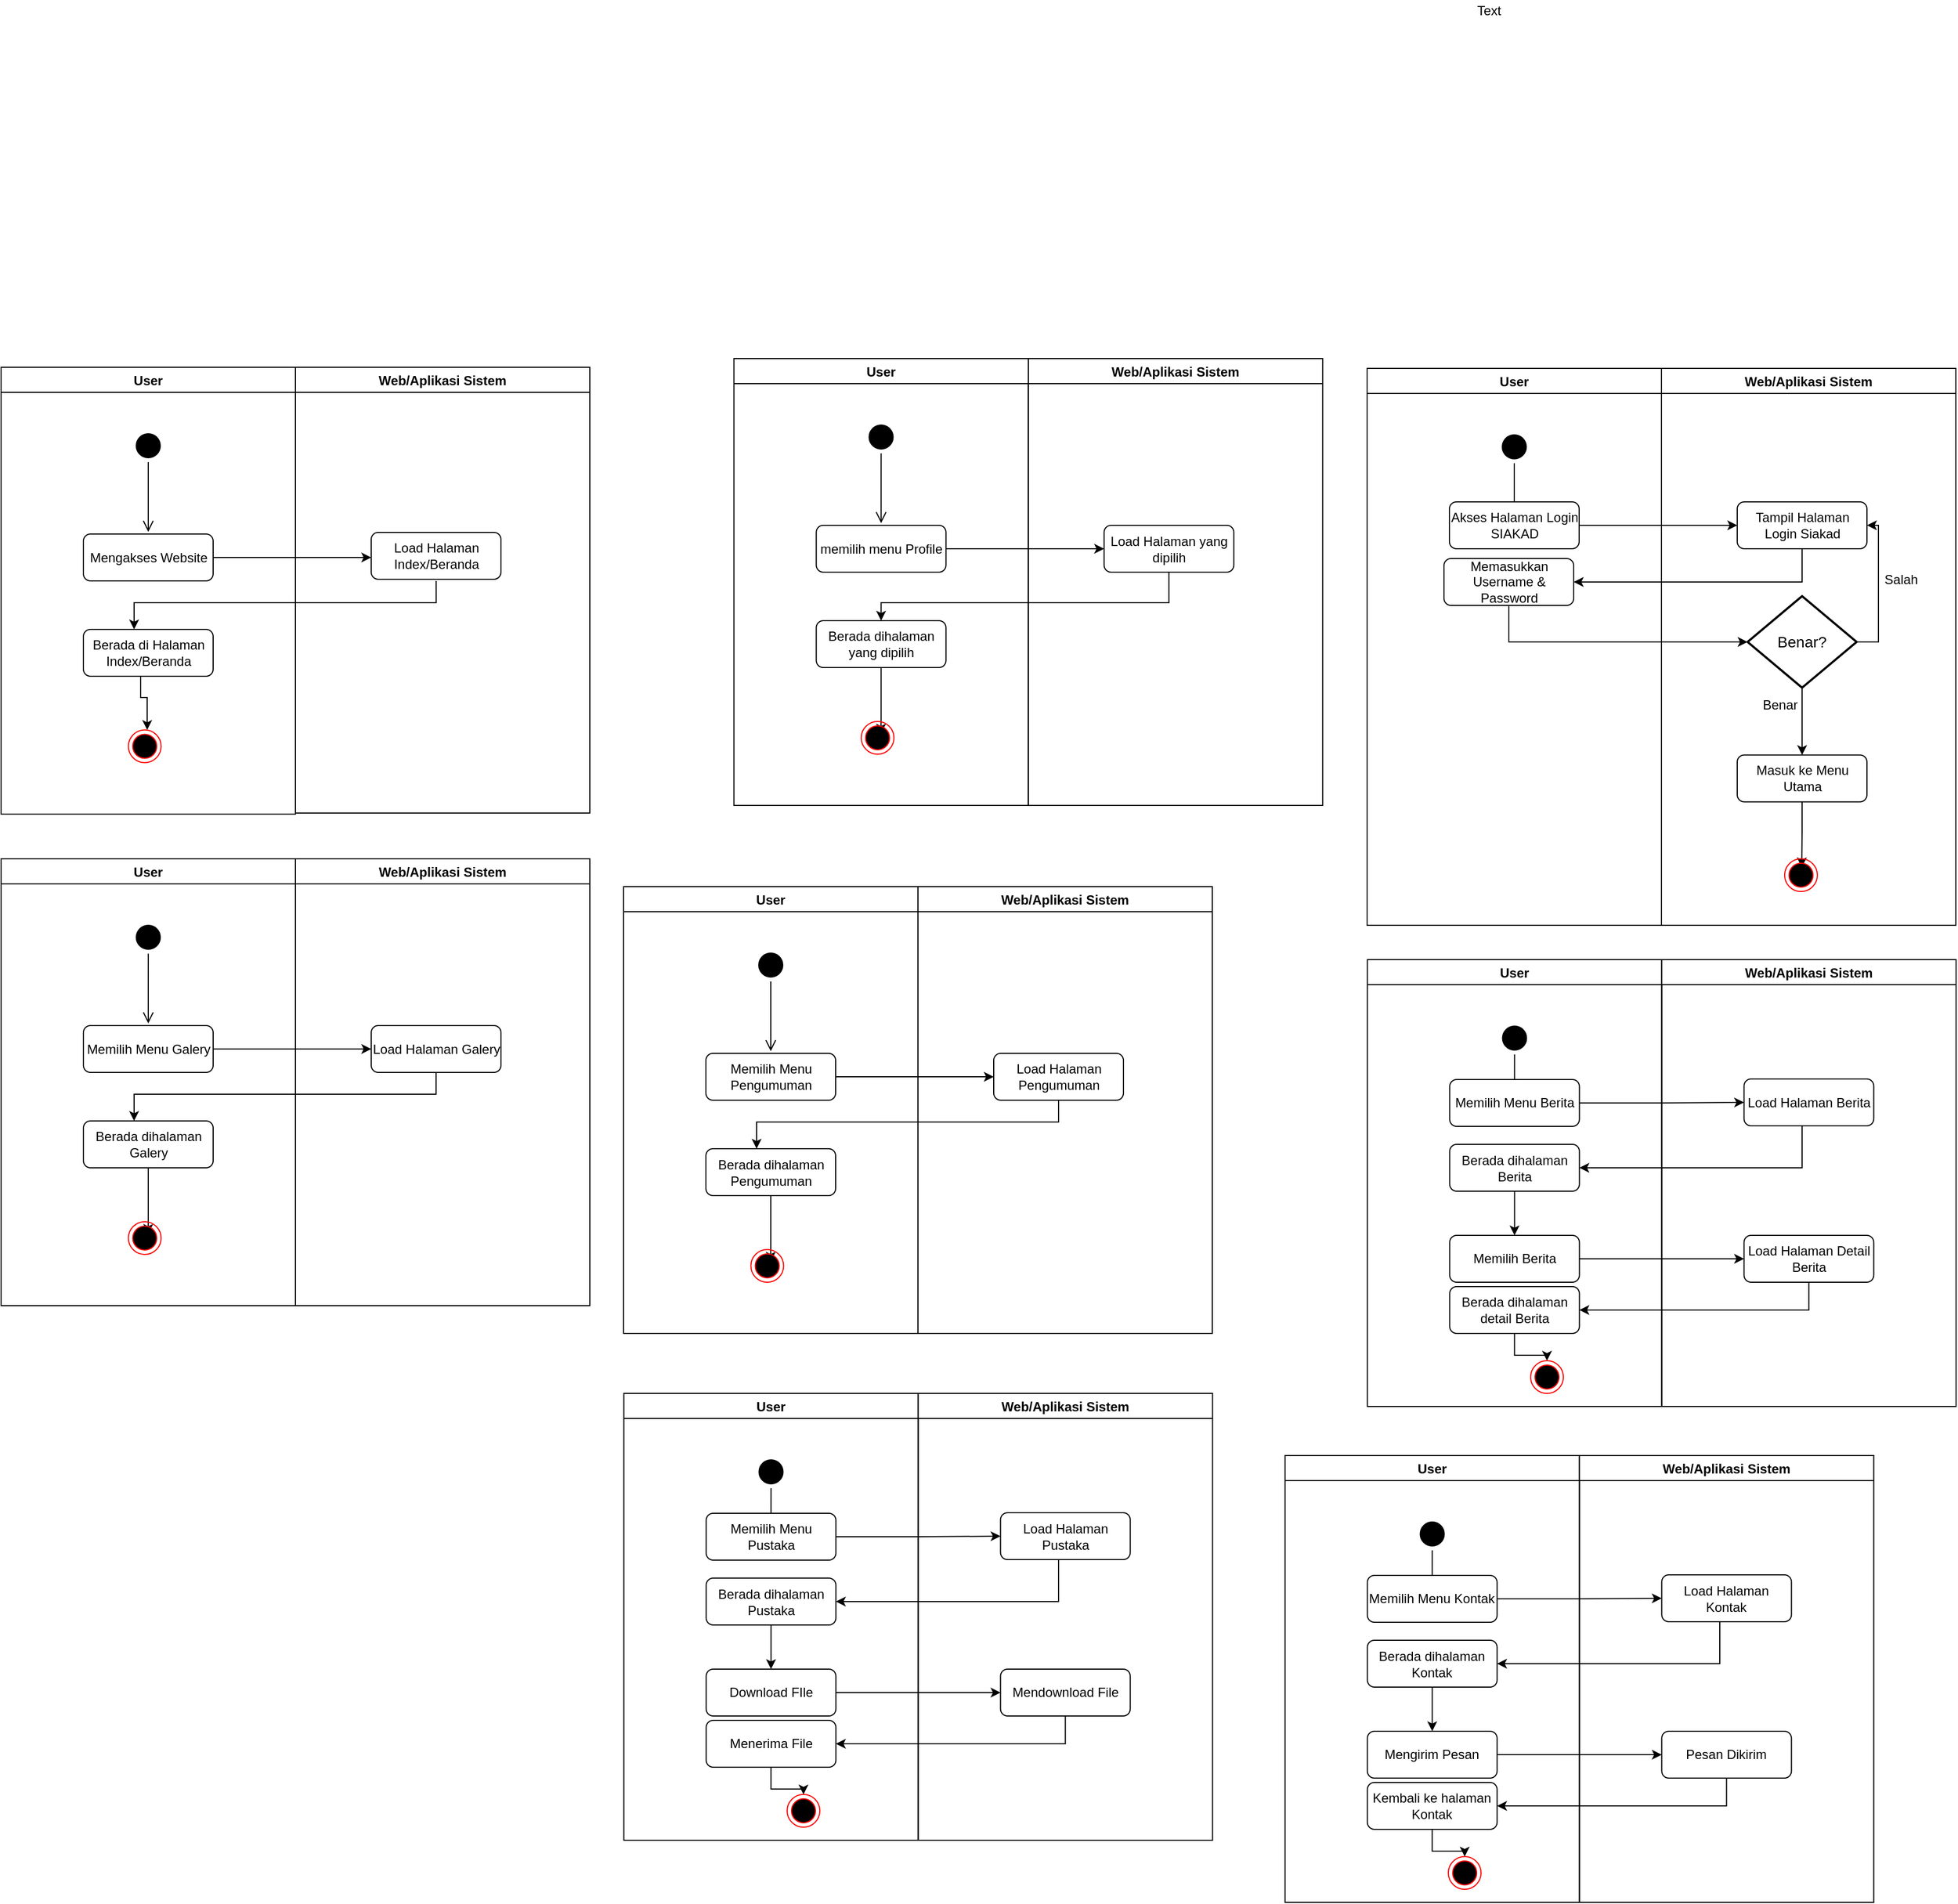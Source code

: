 <mxfile pages="3" version="11.2.1" type="github"><diagram id="Y_ZaYRKCudJ9TTpaCUvv" name="Page-1"><mxGraphModel dx="1673" dy="1736" grid="0" gridSize="10" guides="1" tooltips="1" connect="1" arrows="1" fold="1" page="0" pageScale="1" pageWidth="850" pageHeight="1100" math="0" shadow="0"><root><mxCell id="0"/><mxCell id="1" parent="0"/><mxCell id="XQGy6PKdpagmvfgXkCL8-1" value="User" style="swimlane;" parent="1" vertex="1"><mxGeometry x="100" y="-70" width="270" height="410" as="geometry"/></mxCell><mxCell id="XQGy6PKdpagmvfgXkCL8-3" value="" style="ellipse;html=1;shape=startState;fillColor=#000000;strokeColor=#000000;" parent="XQGy6PKdpagmvfgXkCL8-1" vertex="1"><mxGeometry x="120" y="57" width="30" height="30" as="geometry"/></mxCell><mxCell id="XQGy6PKdpagmvfgXkCL8-4" value="" style="edgeStyle=orthogonalEdgeStyle;html=1;verticalAlign=bottom;endArrow=open;endSize=8;strokeColor=#030000;" parent="XQGy6PKdpagmvfgXkCL8-1" source="XQGy6PKdpagmvfgXkCL8-3" edge="1"><mxGeometry relative="1" as="geometry"><mxPoint x="135" y="151" as="targetPoint"/><mxPoint x="135" y="85" as="sourcePoint"/><Array as="points"/></mxGeometry></mxCell><mxCell id="XQGy6PKdpagmvfgXkCL8-5" value="Mengakses Website" style="shape=ext;rounded=1;html=1;whiteSpace=wrap;" parent="XQGy6PKdpagmvfgXkCL8-1" vertex="1"><mxGeometry x="75.5" y="153" width="119" height="43" as="geometry"/></mxCell><mxCell id="B2xbLjmZHXWVoNI6iF1t-2" style="edgeStyle=orthogonalEdgeStyle;rounded=0;orthogonalLoop=1;jettySize=auto;html=1;entryX=0;entryY=0.5;entryDx=0;entryDy=0;strokeColor=#030000;" parent="XQGy6PKdpagmvfgXkCL8-1" edge="1"><mxGeometry relative="1" as="geometry"><mxPoint x="137.529" y="283.5" as="sourcePoint"/><mxPoint x="134" y="332.765" as="targetPoint"/><Array as="points"><mxPoint x="128" y="283"/><mxPoint x="128" y="303"/><mxPoint x="134" y="303"/></Array></mxGeometry></mxCell><mxCell id="XQGy6PKdpagmvfgXkCL8-9" value="Berada di Halaman Index/Beranda" style="shape=ext;rounded=1;html=1;whiteSpace=wrap;" parent="XQGy6PKdpagmvfgXkCL8-1" vertex="1"><mxGeometry x="75.5" y="240.5" width="119" height="43" as="geometry"/></mxCell><mxCell id="B2xbLjmZHXWVoNI6iF1t-1" value="" style="ellipse;html=1;shape=endState;fillColor=#000000;strokeColor=#ff0000;direction=south;" parent="XQGy6PKdpagmvfgXkCL8-1" vertex="1"><mxGeometry x="116.778" y="332.757" width="30" height="30" as="geometry"/></mxCell><mxCell id="XQGy6PKdpagmvfgXkCL8-6" style="edgeStyle=orthogonalEdgeStyle;rounded=0;orthogonalLoop=1;jettySize=auto;html=1;" parent="1" source="XQGy6PKdpagmvfgXkCL8-5" edge="1"><mxGeometry relative="1" as="geometry"><mxPoint x="439.5" y="104.5" as="targetPoint"/></mxGeometry></mxCell><mxCell id="XQGy6PKdpagmvfgXkCL8-8" style="edgeStyle=orthogonalEdgeStyle;rounded=0;orthogonalLoop=1;jettySize=auto;html=1;strokeColor=#030000;" parent="1" target="XQGy6PKdpagmvfgXkCL8-9" edge="1"><mxGeometry relative="1" as="geometry"><mxPoint x="222" y="187" as="targetPoint"/><mxPoint x="499.059" y="126" as="sourcePoint"/><Array as="points"><mxPoint x="499" y="146"/><mxPoint x="222" y="146"/></Array></mxGeometry></mxCell><mxCell id="XQGy6PKdpagmvfgXkCL8-15" value="Web/Aplikasi Sistem" style="swimlane;" parent="1" vertex="1"><mxGeometry x="1042.241" y="-78" width="270" height="410" as="geometry"/></mxCell><mxCell id="XQGy6PKdpagmvfgXkCL8-16" value="Load Halaman yang dipilih" style="shape=ext;rounded=1;html=1;whiteSpace=wrap;" parent="XQGy6PKdpagmvfgXkCL8-15" vertex="1"><mxGeometry x="69.5" y="153" width="119" height="43" as="geometry"/></mxCell><mxCell id="XQGy6PKdpagmvfgXkCL8-17" style="edgeStyle=orthogonalEdgeStyle;rounded=0;orthogonalLoop=1;jettySize=auto;html=1;" parent="1" source="XQGy6PKdpagmvfgXkCL8-13" target="XQGy6PKdpagmvfgXkCL8-16" edge="1"><mxGeometry relative="1" as="geometry"><mxPoint x="982.988" y="104.5" as="targetPoint"/></mxGeometry></mxCell><mxCell id="XQGy6PKdpagmvfgXkCL8-18" style="edgeStyle=orthogonalEdgeStyle;rounded=0;orthogonalLoop=1;jettySize=auto;html=1;strokeColor=#030000;" parent="1" source="XQGy6PKdpagmvfgXkCL8-16" target="XQGy6PKdpagmvfgXkCL8-14" edge="1"><mxGeometry relative="1" as="geometry"><mxPoint x="793.241" y="187" as="targetPoint"/><Array as="points"><mxPoint x="1070.241" y="146"/><mxPoint x="793.241" y="146"/></Array></mxGeometry></mxCell><mxCell id="XQGy6PKdpagmvfgXkCL8-19" value="User" style="swimlane;" parent="1" vertex="1"><mxGeometry x="1353" y="-69" width="270" height="511" as="geometry"/></mxCell><mxCell id="XQGy6PKdpagmvfgXkCL8-20" value="" style="ellipse;html=1;shape=startState;fillColor=#000000;strokeColor=#000000;" parent="XQGy6PKdpagmvfgXkCL8-19" vertex="1"><mxGeometry x="120" y="57" width="30" height="30" as="geometry"/></mxCell><mxCell id="XQGy6PKdpagmvfgXkCL8-21" value="" style="edgeStyle=orthogonalEdgeStyle;html=1;verticalAlign=bottom;endArrow=open;endSize=8;strokeColor=#030000;" parent="XQGy6PKdpagmvfgXkCL8-19" source="XQGy6PKdpagmvfgXkCL8-20" edge="1"><mxGeometry relative="1" as="geometry"><mxPoint x="135" y="151" as="targetPoint"/><mxPoint x="135" y="85" as="sourcePoint"/><Array as="points"/></mxGeometry></mxCell><mxCell id="XQGy6PKdpagmvfgXkCL8-22" value="Akses Halaman Login SIAKAD" style="shape=ext;rounded=1;html=1;whiteSpace=wrap;" parent="XQGy6PKdpagmvfgXkCL8-19" vertex="1"><mxGeometry x="75.5" y="122.5" width="119" height="43" as="geometry"/></mxCell><mxCell id="XQGy6PKdpagmvfgXkCL8-23" value="Memasukkan Username &amp;amp; Password" style="shape=ext;rounded=1;html=1;whiteSpace=wrap;" parent="XQGy6PKdpagmvfgXkCL8-19" vertex="1"><mxGeometry x="70.5" y="174.5" width="119" height="43" as="geometry"/></mxCell><mxCell id="XQGy6PKdpagmvfgXkCL8-24" value="Web/Aplikasi Sistem" style="swimlane;" parent="1" vertex="1"><mxGeometry x="1623" y="-69" width="270" height="511" as="geometry"/></mxCell><mxCell id="XQGy6PKdpagmvfgXkCL8-25" value="Tampil Halaman Login Siakad" style="shape=ext;rounded=1;html=1;whiteSpace=wrap;" parent="XQGy6PKdpagmvfgXkCL8-24" vertex="1"><mxGeometry x="69.5" y="122.5" width="119" height="43" as="geometry"/></mxCell><mxCell id="XQGy6PKdpagmvfgXkCL8-47" style="edgeStyle=orthogonalEdgeStyle;rounded=0;orthogonalLoop=1;jettySize=auto;html=1;entryX=0.522;entryY=0.261;entryDx=0;entryDy=0;entryPerimeter=0;strokeColor=#030000;" parent="XQGy6PKdpagmvfgXkCL8-24" source="XQGy6PKdpagmvfgXkCL8-39" target="XQGy6PKdpagmvfgXkCL8-46" edge="1"><mxGeometry relative="1" as="geometry"/></mxCell><mxCell id="XQGy6PKdpagmvfgXkCL8-39" value="Masuk ke Menu Utama" style="shape=ext;rounded=1;html=1;whiteSpace=wrap;" parent="XQGy6PKdpagmvfgXkCL8-24" vertex="1"><mxGeometry x="69.5" y="354.741" width="119" height="43" as="geometry"/></mxCell><mxCell id="XQGy6PKdpagmvfgXkCL8-42" style="edgeStyle=orthogonalEdgeStyle;rounded=0;orthogonalLoop=1;jettySize=auto;html=1;entryX=1;entryY=0.5;entryDx=0;entryDy=0;strokeColor=#030000;exitX=1;exitY=0.5;exitDx=0;exitDy=0;" parent="XQGy6PKdpagmvfgXkCL8-24" source="XQGy6PKdpagmvfgXkCL8-40" target="XQGy6PKdpagmvfgXkCL8-25" edge="1"><mxGeometry relative="1" as="geometry"/></mxCell><mxCell id="XQGy6PKdpagmvfgXkCL8-43" style="edgeStyle=orthogonalEdgeStyle;rounded=0;orthogonalLoop=1;jettySize=auto;html=1;entryX=0.5;entryY=0;entryDx=0;entryDy=0;strokeColor=#030000;" parent="XQGy6PKdpagmvfgXkCL8-24" source="XQGy6PKdpagmvfgXkCL8-40" target="XQGy6PKdpagmvfgXkCL8-39" edge="1"><mxGeometry relative="1" as="geometry"/></mxCell><mxCell id="XQGy6PKdpagmvfgXkCL8-40" value="Benar?" style="shape=rhombus;strokeWidth=2;fontSize=17;perimeter=rhombusPerimeter;whiteSpace=wrap;html=1;align=center;fontSize=14;" parent="XQGy6PKdpagmvfgXkCL8-24" vertex="1"><mxGeometry x="79" y="209" width="100" height="84" as="geometry"/></mxCell><mxCell id="XQGy6PKdpagmvfgXkCL8-45" value="Benar" style="text;html=1;strokeColor=none;fillColor=none;align=center;verticalAlign=middle;whiteSpace=wrap;rounded=0;direction=west;" parent="XQGy6PKdpagmvfgXkCL8-24" vertex="1"><mxGeometry x="89.056" y="298.5" width="40" height="20" as="geometry"/></mxCell><mxCell id="XQGy6PKdpagmvfgXkCL8-44" value="Salah" style="text;html=1;strokeColor=none;fillColor=none;align=center;verticalAlign=middle;whiteSpace=wrap;rounded=0;" parent="XQGy6PKdpagmvfgXkCL8-24" vertex="1"><mxGeometry x="200.296" y="183.5" width="40" height="20" as="geometry"/></mxCell><mxCell id="XQGy6PKdpagmvfgXkCL8-46" value="" style="ellipse;html=1;shape=endState;fillColor=#000000;strokeColor=#ff0000;" parent="XQGy6PKdpagmvfgXkCL8-24" vertex="1"><mxGeometry x="113" y="450" width="30" height="30" as="geometry"/></mxCell><mxCell id="XQGy6PKdpagmvfgXkCL8-26" style="edgeStyle=orthogonalEdgeStyle;rounded=0;orthogonalLoop=1;jettySize=auto;html=1;" parent="1" source="XQGy6PKdpagmvfgXkCL8-22" target="XQGy6PKdpagmvfgXkCL8-25" edge="1"><mxGeometry relative="1" as="geometry"><mxPoint x="1664.692" y="105.5" as="targetPoint"/></mxGeometry></mxCell><mxCell id="XQGy6PKdpagmvfgXkCL8-28" style="edgeStyle=orthogonalEdgeStyle;rounded=0;orthogonalLoop=1;jettySize=auto;html=1;entryX=1;entryY=0.5;entryDx=0;entryDy=0;strokeColor=#030000;" parent="1" source="XQGy6PKdpagmvfgXkCL8-25" target="XQGy6PKdpagmvfgXkCL8-23" edge="1"><mxGeometry relative="1" as="geometry"><Array as="points"><mxPoint x="1752" y="127"/></Array></mxGeometry></mxCell><mxCell id="XQGy6PKdpagmvfgXkCL8-41" style="edgeStyle=orthogonalEdgeStyle;rounded=0;orthogonalLoop=1;jettySize=auto;html=1;entryX=0;entryY=0.5;entryDx=0;entryDy=0;strokeColor=#030000;" parent="1" source="XQGy6PKdpagmvfgXkCL8-23" target="XQGy6PKdpagmvfgXkCL8-40" edge="1"><mxGeometry relative="1" as="geometry"><Array as="points"><mxPoint x="1483" y="182"/></Array></mxGeometry></mxCell><mxCell id="XQGy6PKdpagmvfgXkCL8-51" value="User" style="swimlane;" parent="1" vertex="1"><mxGeometry x="100.018" y="381" width="270" height="410" as="geometry"/></mxCell><mxCell id="XQGy6PKdpagmvfgXkCL8-52" value="" style="ellipse;html=1;shape=startState;fillColor=#000000;strokeColor=#000000;" parent="XQGy6PKdpagmvfgXkCL8-51" vertex="1"><mxGeometry x="120" y="57" width="30" height="30" as="geometry"/></mxCell><mxCell id="XQGy6PKdpagmvfgXkCL8-53" value="" style="edgeStyle=orthogonalEdgeStyle;html=1;verticalAlign=bottom;endArrow=open;endSize=8;strokeColor=#030000;" parent="XQGy6PKdpagmvfgXkCL8-51" source="XQGy6PKdpagmvfgXkCL8-52" edge="1"><mxGeometry relative="1" as="geometry"><mxPoint x="135" y="151" as="targetPoint"/><mxPoint x="135" y="85" as="sourcePoint"/><Array as="points"/></mxGeometry></mxCell><mxCell id="XQGy6PKdpagmvfgXkCL8-54" value="Memilih Menu Galery" style="shape=ext;rounded=1;html=1;whiteSpace=wrap;" parent="XQGy6PKdpagmvfgXkCL8-51" vertex="1"><mxGeometry x="75.5" y="153" width="119" height="43" as="geometry"/></mxCell><mxCell id="XQGy6PKdpagmvfgXkCL8-55" style="edgeStyle=orthogonalEdgeStyle;rounded=0;orthogonalLoop=1;jettySize=auto;html=1;entryX=0.371;entryY=0.398;entryDx=0;entryDy=0;entryPerimeter=0;strokeColor=#030000;" parent="XQGy6PKdpagmvfgXkCL8-51" target="XQGy6PKdpagmvfgXkCL8-57" edge="1"><mxGeometry relative="1" as="geometry"><mxPoint x="133.759" y="282.5" as="sourcePoint"/><mxPoint x="134.759" y="356" as="targetPoint"/><Array as="points"><mxPoint x="135" y="283"/><mxPoint x="135" y="330"/></Array></mxGeometry></mxCell><mxCell id="XQGy6PKdpagmvfgXkCL8-56" value="Berada dihalaman Galery" style="shape=ext;rounded=1;html=1;whiteSpace=wrap;" parent="XQGy6PKdpagmvfgXkCL8-51" vertex="1"><mxGeometry x="75.5" y="240.5" width="119" height="43" as="geometry"/></mxCell><mxCell id="XQGy6PKdpagmvfgXkCL8-57" value="" style="ellipse;html=1;shape=endState;fillColor=#000000;strokeColor=#ff0000;direction=south;" parent="XQGy6PKdpagmvfgXkCL8-51" vertex="1"><mxGeometry x="116.759" y="333" width="30" height="30" as="geometry"/></mxCell><mxCell id="XQGy6PKdpagmvfgXkCL8-58" value="Web/Aplikasi Sistem" style="swimlane;" parent="1" vertex="1"><mxGeometry x="370.018" y="381" width="270" height="410" as="geometry"/></mxCell><mxCell id="XQGy6PKdpagmvfgXkCL8-59" value="Load Halaman Galery" style="shape=ext;rounded=1;html=1;whiteSpace=wrap;" parent="XQGy6PKdpagmvfgXkCL8-58" vertex="1"><mxGeometry x="69.5" y="153" width="119" height="43" as="geometry"/></mxCell><mxCell id="XQGy6PKdpagmvfgXkCL8-60" style="edgeStyle=orthogonalEdgeStyle;rounded=0;orthogonalLoop=1;jettySize=auto;html=1;" parent="1" source="XQGy6PKdpagmvfgXkCL8-54" target="XQGy6PKdpagmvfgXkCL8-59" edge="1"><mxGeometry relative="1" as="geometry"><mxPoint x="411.766" y="555.5" as="targetPoint"/></mxGeometry></mxCell><mxCell id="XQGy6PKdpagmvfgXkCL8-61" style="edgeStyle=orthogonalEdgeStyle;rounded=0;orthogonalLoop=1;jettySize=auto;html=1;strokeColor=#030000;" parent="1" source="XQGy6PKdpagmvfgXkCL8-59" target="XQGy6PKdpagmvfgXkCL8-56" edge="1"><mxGeometry relative="1" as="geometry"><mxPoint x="222.018" y="638" as="targetPoint"/><Array as="points"><mxPoint x="499.018" y="597"/><mxPoint x="222.018" y="597"/></Array></mxGeometry></mxCell><mxCell id="XQGy6PKdpagmvfgXkCL8-62" value="User" style="swimlane;" parent="1" vertex="1"><mxGeometry x="671.0" y="406.5" width="270" height="410" as="geometry"/></mxCell><mxCell id="XQGy6PKdpagmvfgXkCL8-63" value="" style="ellipse;html=1;shape=startState;fillColor=#000000;strokeColor=#000000;" parent="XQGy6PKdpagmvfgXkCL8-62" vertex="1"><mxGeometry x="120" y="57" width="30" height="30" as="geometry"/></mxCell><mxCell id="XQGy6PKdpagmvfgXkCL8-64" value="" style="edgeStyle=orthogonalEdgeStyle;html=1;verticalAlign=bottom;endArrow=open;endSize=8;strokeColor=#030000;" parent="XQGy6PKdpagmvfgXkCL8-62" source="XQGy6PKdpagmvfgXkCL8-63" edge="1"><mxGeometry relative="1" as="geometry"><mxPoint x="135" y="151" as="targetPoint"/><mxPoint x="135" y="85" as="sourcePoint"/><Array as="points"/></mxGeometry></mxCell><mxCell id="XQGy6PKdpagmvfgXkCL8-65" value="Memilih Menu Pengumuman" style="shape=ext;rounded=1;html=1;whiteSpace=wrap;" parent="XQGy6PKdpagmvfgXkCL8-62" vertex="1"><mxGeometry x="75.5" y="153" width="119" height="43" as="geometry"/></mxCell><mxCell id="XQGy6PKdpagmvfgXkCL8-66" style="edgeStyle=orthogonalEdgeStyle;rounded=0;orthogonalLoop=1;jettySize=auto;html=1;entryX=0.371;entryY=0.398;entryDx=0;entryDy=0;entryPerimeter=0;strokeColor=#030000;" parent="XQGy6PKdpagmvfgXkCL8-62" target="XQGy6PKdpagmvfgXkCL8-68" edge="1"><mxGeometry relative="1" as="geometry"><mxPoint x="133.759" y="282.5" as="sourcePoint"/><mxPoint x="134.759" y="356" as="targetPoint"/><Array as="points"><mxPoint x="135" y="283"/><mxPoint x="135" y="330"/></Array></mxGeometry></mxCell><mxCell id="XQGy6PKdpagmvfgXkCL8-67" value="Berada dihalaman Pengumuman" style="shape=ext;rounded=1;html=1;whiteSpace=wrap;" parent="XQGy6PKdpagmvfgXkCL8-62" vertex="1"><mxGeometry x="75.5" y="240.5" width="119" height="43" as="geometry"/></mxCell><mxCell id="XQGy6PKdpagmvfgXkCL8-68" value="" style="ellipse;html=1;shape=endState;fillColor=#000000;strokeColor=#ff0000;direction=south;" parent="XQGy6PKdpagmvfgXkCL8-62" vertex="1"><mxGeometry x="116.759" y="333" width="30" height="30" as="geometry"/></mxCell><mxCell id="XQGy6PKdpagmvfgXkCL8-69" value="Web/Aplikasi Sistem" style="swimlane;" parent="1" vertex="1"><mxGeometry x="941.0" y="406.5" width="270" height="410" as="geometry"/></mxCell><mxCell id="XQGy6PKdpagmvfgXkCL8-70" value="Load Halaman Pengumuman" style="shape=ext;rounded=1;html=1;whiteSpace=wrap;" parent="XQGy6PKdpagmvfgXkCL8-69" vertex="1"><mxGeometry x="69.5" y="153" width="119" height="43" as="geometry"/></mxCell><mxCell id="XQGy6PKdpagmvfgXkCL8-71" style="edgeStyle=orthogonalEdgeStyle;rounded=0;orthogonalLoop=1;jettySize=auto;html=1;" parent="1" source="XQGy6PKdpagmvfgXkCL8-65" target="XQGy6PKdpagmvfgXkCL8-70" edge="1"><mxGeometry relative="1" as="geometry"><mxPoint x="982.748" y="581" as="targetPoint"/></mxGeometry></mxCell><mxCell id="XQGy6PKdpagmvfgXkCL8-72" style="edgeStyle=orthogonalEdgeStyle;rounded=0;orthogonalLoop=1;jettySize=auto;html=1;strokeColor=#030000;" parent="1" source="XQGy6PKdpagmvfgXkCL8-70" target="XQGy6PKdpagmvfgXkCL8-67" edge="1"><mxGeometry relative="1" as="geometry"><mxPoint x="793.0" y="663.5" as="targetPoint"/><Array as="points"><mxPoint x="1070.0" y="622.5"/><mxPoint x="793.0" y="622.5"/></Array></mxGeometry></mxCell><mxCell id="XQGy6PKdpagmvfgXkCL8-73" value="User" style="swimlane;" parent="1" vertex="1"><mxGeometry x="1353.241" y="473.5" width="270" height="410" as="geometry"/></mxCell><mxCell id="XQGy6PKdpagmvfgXkCL8-74" value="" style="ellipse;html=1;shape=startState;fillColor=#000000;strokeColor=#000000;" parent="XQGy6PKdpagmvfgXkCL8-73" vertex="1"><mxGeometry x="120" y="57" width="30" height="30" as="geometry"/></mxCell><mxCell id="XQGy6PKdpagmvfgXkCL8-75" value="" style="edgeStyle=orthogonalEdgeStyle;html=1;verticalAlign=bottom;endArrow=open;endSize=8;strokeColor=#030000;" parent="XQGy6PKdpagmvfgXkCL8-73" source="XQGy6PKdpagmvfgXkCL8-74" edge="1"><mxGeometry relative="1" as="geometry"><mxPoint x="135" y="151" as="targetPoint"/><mxPoint x="135" y="85" as="sourcePoint"/><Array as="points"/></mxGeometry></mxCell><mxCell id="XQGy6PKdpagmvfgXkCL8-76" value="Memilih Menu Berita" style="shape=ext;rounded=1;html=1;whiteSpace=wrap;" parent="XQGy6PKdpagmvfgXkCL8-73" vertex="1"><mxGeometry x="75.5" y="110" width="119" height="43" as="geometry"/></mxCell><mxCell id="XQGy6PKdpagmvfgXkCL8-78" value="Berada dihalaman Berita" style="shape=ext;rounded=1;html=1;whiteSpace=wrap;" parent="XQGy6PKdpagmvfgXkCL8-73" vertex="1"><mxGeometry x="75.5" y="169.5" width="119" height="43" as="geometry"/></mxCell><mxCell id="XQGy6PKdpagmvfgXkCL8-85" value="Memilih Berita" style="shape=ext;rounded=1;html=1;whiteSpace=wrap;" parent="XQGy6PKdpagmvfgXkCL8-73" vertex="1"><mxGeometry x="75.5" y="253" width="119" height="43" as="geometry"/></mxCell><mxCell id="XQGy6PKdpagmvfgXkCL8-84" style="edgeStyle=orthogonalEdgeStyle;rounded=0;orthogonalLoop=1;jettySize=auto;html=1;strokeColor=#030000;entryX=0.5;entryY=0;entryDx=0;entryDy=0;" parent="XQGy6PKdpagmvfgXkCL8-73" source="XQGy6PKdpagmvfgXkCL8-78" target="XQGy6PKdpagmvfgXkCL8-85" edge="1"><mxGeometry relative="1" as="geometry"><mxPoint x="135" y="270.134" as="targetPoint"/></mxGeometry></mxCell><mxCell id="XQGy6PKdpagmvfgXkCL8-94" style="edgeStyle=orthogonalEdgeStyle;rounded=0;orthogonalLoop=1;jettySize=auto;html=1;entryX=0.5;entryY=1;entryDx=0;entryDy=0;strokeColor=#030000;" parent="XQGy6PKdpagmvfgXkCL8-73" source="XQGy6PKdpagmvfgXkCL8-90" target="XQGy6PKdpagmvfgXkCL8-79" edge="1"><mxGeometry relative="1" as="geometry"/></mxCell><mxCell id="XQGy6PKdpagmvfgXkCL8-90" value="Berada dihalaman detail Berita" style="shape=ext;rounded=1;html=1;whiteSpace=wrap;" parent="XQGy6PKdpagmvfgXkCL8-73" vertex="1"><mxGeometry x="75.5" y="300" width="119" height="43" as="geometry"/></mxCell><mxCell id="XQGy6PKdpagmvfgXkCL8-79" value="" style="ellipse;html=1;shape=endState;fillColor=#000000;strokeColor=#ff0000;direction=west;" parent="XQGy6PKdpagmvfgXkCL8-73" vertex="1"><mxGeometry x="149.759" y="368" width="30" height="30" as="geometry"/></mxCell><mxCell id="XQGy6PKdpagmvfgXkCL8-80" value="Web/Aplikasi Sistem" style="swimlane;" parent="1" vertex="1"><mxGeometry x="1623.241" y="473.5" width="270" height="410" as="geometry"/></mxCell><mxCell id="XQGy6PKdpagmvfgXkCL8-81" value="Load Halaman Berita" style="shape=ext;rounded=1;html=1;whiteSpace=wrap;" parent="XQGy6PKdpagmvfgXkCL8-80" vertex="1"><mxGeometry x="75.5" y="109.5" width="119" height="43" as="geometry"/></mxCell><mxCell id="XQGy6PKdpagmvfgXkCL8-88" value="Load Halaman Detail Berita" style="shape=ext;rounded=1;html=1;whiteSpace=wrap;" parent="XQGy6PKdpagmvfgXkCL8-80" vertex="1"><mxGeometry x="75.5" y="253" width="119" height="43" as="geometry"/></mxCell><mxCell id="XQGy6PKdpagmvfgXkCL8-82" style="edgeStyle=orthogonalEdgeStyle;rounded=0;orthogonalLoop=1;jettySize=auto;html=1;" parent="1" source="XQGy6PKdpagmvfgXkCL8-76" target="XQGy6PKdpagmvfgXkCL8-81" edge="1"><mxGeometry relative="1" as="geometry"><mxPoint x="1664.989" y="648" as="targetPoint"/></mxGeometry></mxCell><mxCell id="XQGy6PKdpagmvfgXkCL8-83" style="edgeStyle=orthogonalEdgeStyle;rounded=0;orthogonalLoop=1;jettySize=auto;html=1;strokeColor=#030000;entryX=1;entryY=0.5;entryDx=0;entryDy=0;" parent="1" source="XQGy6PKdpagmvfgXkCL8-81" target="XQGy6PKdpagmvfgXkCL8-78" edge="1"><mxGeometry relative="1" as="geometry"><mxPoint x="1475.241" y="730.5" as="targetPoint"/><Array as="points"><mxPoint x="1752" y="665"/></Array></mxGeometry></mxCell><mxCell id="XQGy6PKdpagmvfgXkCL8-87" style="edgeStyle=orthogonalEdgeStyle;rounded=0;orthogonalLoop=1;jettySize=auto;html=1;strokeColor=#030000;entryX=0;entryY=0.5;entryDx=0;entryDy=0;" parent="1" source="XQGy6PKdpagmvfgXkCL8-85" target="XQGy6PKdpagmvfgXkCL8-88" edge="1"><mxGeometry relative="1" as="geometry"><mxPoint x="1686.563" y="748" as="targetPoint"/></mxGeometry></mxCell><mxCell id="XQGy6PKdpagmvfgXkCL8-91" style="edgeStyle=orthogonalEdgeStyle;rounded=0;orthogonalLoop=1;jettySize=auto;html=1;entryX=1;entryY=0.5;entryDx=0;entryDy=0;strokeColor=#030000;" parent="1" source="XQGy6PKdpagmvfgXkCL8-88" target="XQGy6PKdpagmvfgXkCL8-90" edge="1"><mxGeometry relative="1" as="geometry"><Array as="points"><mxPoint x="1758" y="795"/></Array></mxGeometry></mxCell><mxCell id="XQGy6PKdpagmvfgXkCL8-129" value="User" style="swimlane;" parent="1" vertex="1"><mxGeometry x="671.241" y="871.5" width="270" height="410" as="geometry"/></mxCell><mxCell id="XQGy6PKdpagmvfgXkCL8-130" value="" style="ellipse;html=1;shape=startState;fillColor=#000000;strokeColor=#000000;" parent="XQGy6PKdpagmvfgXkCL8-129" vertex="1"><mxGeometry x="120" y="57" width="30" height="30" as="geometry"/></mxCell><mxCell id="XQGy6PKdpagmvfgXkCL8-131" value="" style="edgeStyle=orthogonalEdgeStyle;html=1;verticalAlign=bottom;endArrow=open;endSize=8;strokeColor=#030000;" parent="XQGy6PKdpagmvfgXkCL8-129" source="XQGy6PKdpagmvfgXkCL8-130" edge="1"><mxGeometry relative="1" as="geometry"><mxPoint x="135" y="151" as="targetPoint"/><mxPoint x="135" y="85" as="sourcePoint"/><Array as="points"/></mxGeometry></mxCell><mxCell id="XQGy6PKdpagmvfgXkCL8-132" value="Memilih Menu Pustaka" style="shape=ext;rounded=1;html=1;whiteSpace=wrap;" parent="XQGy6PKdpagmvfgXkCL8-129" vertex="1"><mxGeometry x="75.5" y="110" width="119" height="43" as="geometry"/></mxCell><mxCell id="XQGy6PKdpagmvfgXkCL8-133" value="Berada dihalaman Pustaka" style="shape=ext;rounded=1;html=1;whiteSpace=wrap;" parent="XQGy6PKdpagmvfgXkCL8-129" vertex="1"><mxGeometry x="75.5" y="169.5" width="119" height="43" as="geometry"/></mxCell><mxCell id="XQGy6PKdpagmvfgXkCL8-134" value="Download FIle" style="shape=ext;rounded=1;html=1;whiteSpace=wrap;" parent="XQGy6PKdpagmvfgXkCL8-129" vertex="1"><mxGeometry x="75.5" y="253" width="119" height="43" as="geometry"/></mxCell><mxCell id="XQGy6PKdpagmvfgXkCL8-135" style="edgeStyle=orthogonalEdgeStyle;rounded=0;orthogonalLoop=1;jettySize=auto;html=1;strokeColor=#030000;entryX=0.5;entryY=0;entryDx=0;entryDy=0;" parent="XQGy6PKdpagmvfgXkCL8-129" source="XQGy6PKdpagmvfgXkCL8-133" target="XQGy6PKdpagmvfgXkCL8-134" edge="1"><mxGeometry relative="1" as="geometry"><mxPoint x="135" y="270.134" as="targetPoint"/></mxGeometry></mxCell><mxCell id="XQGy6PKdpagmvfgXkCL8-136" style="edgeStyle=orthogonalEdgeStyle;rounded=0;orthogonalLoop=1;jettySize=auto;html=1;entryX=0.5;entryY=1;entryDx=0;entryDy=0;strokeColor=#030000;" parent="XQGy6PKdpagmvfgXkCL8-129" source="XQGy6PKdpagmvfgXkCL8-137" target="XQGy6PKdpagmvfgXkCL8-138" edge="1"><mxGeometry relative="1" as="geometry"/></mxCell><mxCell id="XQGy6PKdpagmvfgXkCL8-137" value="Menerima File" style="shape=ext;rounded=1;html=1;whiteSpace=wrap;" parent="XQGy6PKdpagmvfgXkCL8-129" vertex="1"><mxGeometry x="75.5" y="300" width="119" height="43" as="geometry"/></mxCell><mxCell id="XQGy6PKdpagmvfgXkCL8-138" value="" style="ellipse;html=1;shape=endState;fillColor=#000000;strokeColor=#ff0000;direction=west;" parent="XQGy6PKdpagmvfgXkCL8-129" vertex="1"><mxGeometry x="149.759" y="368" width="30" height="30" as="geometry"/></mxCell><mxCell id="XQGy6PKdpagmvfgXkCL8-139" value="Web/Aplikasi Sistem" style="swimlane;" parent="1" vertex="1"><mxGeometry x="941.241" y="871.5" width="270" height="410" as="geometry"/></mxCell><mxCell id="XQGy6PKdpagmvfgXkCL8-140" value="Load Halaman Pustaka" style="shape=ext;rounded=1;html=1;whiteSpace=wrap;" parent="XQGy6PKdpagmvfgXkCL8-139" vertex="1"><mxGeometry x="75.5" y="109.5" width="119" height="43" as="geometry"/></mxCell><mxCell id="XQGy6PKdpagmvfgXkCL8-141" value="Mendownload File" style="shape=ext;rounded=1;html=1;whiteSpace=wrap;" parent="XQGy6PKdpagmvfgXkCL8-139" vertex="1"><mxGeometry x="75.5" y="253" width="119" height="43" as="geometry"/></mxCell><mxCell id="XQGy6PKdpagmvfgXkCL8-142" style="edgeStyle=orthogonalEdgeStyle;rounded=0;orthogonalLoop=1;jettySize=auto;html=1;" parent="1" source="XQGy6PKdpagmvfgXkCL8-132" target="XQGy6PKdpagmvfgXkCL8-140" edge="1"><mxGeometry relative="1" as="geometry"><mxPoint x="982.989" y="1046" as="targetPoint"/></mxGeometry></mxCell><mxCell id="XQGy6PKdpagmvfgXkCL8-143" style="edgeStyle=orthogonalEdgeStyle;rounded=0;orthogonalLoop=1;jettySize=auto;html=1;strokeColor=#030000;entryX=1;entryY=0.5;entryDx=0;entryDy=0;" parent="1" source="XQGy6PKdpagmvfgXkCL8-140" target="XQGy6PKdpagmvfgXkCL8-133" edge="1"><mxGeometry relative="1" as="geometry"><mxPoint x="793.241" y="1128.5" as="targetPoint"/><Array as="points"><mxPoint x="1070" y="1063"/></Array></mxGeometry></mxCell><mxCell id="XQGy6PKdpagmvfgXkCL8-144" style="edgeStyle=orthogonalEdgeStyle;rounded=0;orthogonalLoop=1;jettySize=auto;html=1;strokeColor=#030000;entryX=0;entryY=0.5;entryDx=0;entryDy=0;" parent="1" source="XQGy6PKdpagmvfgXkCL8-134" target="XQGy6PKdpagmvfgXkCL8-141" edge="1"><mxGeometry relative="1" as="geometry"><mxPoint x="1004.563" y="1146" as="targetPoint"/></mxGeometry></mxCell><mxCell id="XQGy6PKdpagmvfgXkCL8-145" style="edgeStyle=orthogonalEdgeStyle;rounded=0;orthogonalLoop=1;jettySize=auto;html=1;entryX=1;entryY=0.5;entryDx=0;entryDy=0;strokeColor=#030000;" parent="1" source="XQGy6PKdpagmvfgXkCL8-141" target="XQGy6PKdpagmvfgXkCL8-137" edge="1"><mxGeometry relative="1" as="geometry"><Array as="points"><mxPoint x="1076" y="1193"/></Array></mxGeometry></mxCell><mxCell id="XQGy6PKdpagmvfgXkCL8-146" value="User" style="swimlane;" parent="1" vertex="1"><mxGeometry x="1277.741" y="928.5" width="270" height="410" as="geometry"/></mxCell><mxCell id="XQGy6PKdpagmvfgXkCL8-147" value="" style="ellipse;html=1;shape=startState;fillColor=#000000;strokeColor=#000000;" parent="XQGy6PKdpagmvfgXkCL8-146" vertex="1"><mxGeometry x="120" y="57" width="30" height="30" as="geometry"/></mxCell><mxCell id="XQGy6PKdpagmvfgXkCL8-148" value="" style="edgeStyle=orthogonalEdgeStyle;html=1;verticalAlign=bottom;endArrow=open;endSize=8;strokeColor=#030000;" parent="XQGy6PKdpagmvfgXkCL8-146" source="XQGy6PKdpagmvfgXkCL8-147" edge="1"><mxGeometry relative="1" as="geometry"><mxPoint x="135" y="151" as="targetPoint"/><mxPoint x="135" y="85" as="sourcePoint"/><Array as="points"/></mxGeometry></mxCell><mxCell id="XQGy6PKdpagmvfgXkCL8-149" value="Memilih Menu Kontak" style="shape=ext;rounded=1;html=1;whiteSpace=wrap;" parent="XQGy6PKdpagmvfgXkCL8-146" vertex="1"><mxGeometry x="75.5" y="110" width="119" height="43" as="geometry"/></mxCell><mxCell id="XQGy6PKdpagmvfgXkCL8-150" value="Berada dihalaman Kontak" style="shape=ext;rounded=1;html=1;whiteSpace=wrap;" parent="XQGy6PKdpagmvfgXkCL8-146" vertex="1"><mxGeometry x="75.5" y="169.5" width="119" height="43" as="geometry"/></mxCell><mxCell id="XQGy6PKdpagmvfgXkCL8-151" value="Mengirim Pesan" style="shape=ext;rounded=1;html=1;whiteSpace=wrap;" parent="XQGy6PKdpagmvfgXkCL8-146" vertex="1"><mxGeometry x="75.5" y="253" width="119" height="43" as="geometry"/></mxCell><mxCell id="XQGy6PKdpagmvfgXkCL8-152" style="edgeStyle=orthogonalEdgeStyle;rounded=0;orthogonalLoop=1;jettySize=auto;html=1;strokeColor=#030000;entryX=0.5;entryY=0;entryDx=0;entryDy=0;" parent="XQGy6PKdpagmvfgXkCL8-146" source="XQGy6PKdpagmvfgXkCL8-150" target="XQGy6PKdpagmvfgXkCL8-151" edge="1"><mxGeometry relative="1" as="geometry"><mxPoint x="135" y="270.134" as="targetPoint"/></mxGeometry></mxCell><mxCell id="XQGy6PKdpagmvfgXkCL8-153" style="edgeStyle=orthogonalEdgeStyle;rounded=0;orthogonalLoop=1;jettySize=auto;html=1;entryX=0.5;entryY=1;entryDx=0;entryDy=0;strokeColor=#030000;" parent="XQGy6PKdpagmvfgXkCL8-146" source="XQGy6PKdpagmvfgXkCL8-154" target="XQGy6PKdpagmvfgXkCL8-155" edge="1"><mxGeometry relative="1" as="geometry"/></mxCell><mxCell id="XQGy6PKdpagmvfgXkCL8-154" value="Kembali ke halaman Kontak" style="shape=ext;rounded=1;html=1;whiteSpace=wrap;" parent="XQGy6PKdpagmvfgXkCL8-146" vertex="1"><mxGeometry x="75.5" y="300" width="119" height="43" as="geometry"/></mxCell><mxCell id="XQGy6PKdpagmvfgXkCL8-155" value="" style="ellipse;html=1;shape=endState;fillColor=#000000;strokeColor=#ff0000;direction=west;" parent="XQGy6PKdpagmvfgXkCL8-146" vertex="1"><mxGeometry x="149.759" y="368" width="30" height="30" as="geometry"/></mxCell><mxCell id="XQGy6PKdpagmvfgXkCL8-156" value="Web/Aplikasi Sistem" style="swimlane;" parent="1" vertex="1"><mxGeometry x="1547.741" y="928.5" width="270" height="410" as="geometry"/></mxCell><mxCell id="XQGy6PKdpagmvfgXkCL8-157" value="Load Halaman Kontak" style="shape=ext;rounded=1;html=1;whiteSpace=wrap;" parent="XQGy6PKdpagmvfgXkCL8-156" vertex="1"><mxGeometry x="75.5" y="109.5" width="119" height="43" as="geometry"/></mxCell><mxCell id="XQGy6PKdpagmvfgXkCL8-158" value="Pesan Dikirim" style="shape=ext;rounded=1;html=1;whiteSpace=wrap;" parent="XQGy6PKdpagmvfgXkCL8-156" vertex="1"><mxGeometry x="75.5" y="253" width="119" height="43" as="geometry"/></mxCell><mxCell id="XQGy6PKdpagmvfgXkCL8-159" style="edgeStyle=orthogonalEdgeStyle;rounded=0;orthogonalLoop=1;jettySize=auto;html=1;" parent="1" source="XQGy6PKdpagmvfgXkCL8-149" target="XQGy6PKdpagmvfgXkCL8-157" edge="1"><mxGeometry relative="1" as="geometry"><mxPoint x="1589.489" y="1103" as="targetPoint"/></mxGeometry></mxCell><mxCell id="XQGy6PKdpagmvfgXkCL8-160" style="edgeStyle=orthogonalEdgeStyle;rounded=0;orthogonalLoop=1;jettySize=auto;html=1;strokeColor=#030000;entryX=1;entryY=0.5;entryDx=0;entryDy=0;" parent="1" source="XQGy6PKdpagmvfgXkCL8-157" target="XQGy6PKdpagmvfgXkCL8-150" edge="1"><mxGeometry relative="1" as="geometry"><mxPoint x="1399.741" y="1185.5" as="targetPoint"/><Array as="points"><mxPoint x="1676.5" y="1120"/></Array></mxGeometry></mxCell><mxCell id="XQGy6PKdpagmvfgXkCL8-161" style="edgeStyle=orthogonalEdgeStyle;rounded=0;orthogonalLoop=1;jettySize=auto;html=1;strokeColor=#030000;entryX=0;entryY=0.5;entryDx=0;entryDy=0;" parent="1" source="XQGy6PKdpagmvfgXkCL8-151" target="XQGy6PKdpagmvfgXkCL8-158" edge="1"><mxGeometry relative="1" as="geometry"><mxPoint x="1611.063" y="1203" as="targetPoint"/></mxGeometry></mxCell><mxCell id="XQGy6PKdpagmvfgXkCL8-162" style="edgeStyle=orthogonalEdgeStyle;rounded=0;orthogonalLoop=1;jettySize=auto;html=1;entryX=1;entryY=0.5;entryDx=0;entryDy=0;strokeColor=#030000;" parent="1" source="XQGy6PKdpagmvfgXkCL8-158" target="XQGy6PKdpagmvfgXkCL8-154" edge="1"><mxGeometry relative="1" as="geometry"><Array as="points"><mxPoint x="1682.5" y="1250"/></Array></mxGeometry></mxCell><mxCell id="XQGy6PKdpagmvfgXkCL8-10" value="User" style="swimlane;" parent="1" vertex="1"><mxGeometry x="772.222" y="-78" width="270" height="410" as="geometry"/></mxCell><mxCell id="XQGy6PKdpagmvfgXkCL8-11" value="" style="ellipse;html=1;shape=startState;fillColor=#000000;strokeColor=#000000;" parent="XQGy6PKdpagmvfgXkCL8-10" vertex="1"><mxGeometry x="120" y="57" width="30" height="30" as="geometry"/></mxCell><mxCell id="XQGy6PKdpagmvfgXkCL8-12" value="" style="edgeStyle=orthogonalEdgeStyle;html=1;verticalAlign=bottom;endArrow=open;endSize=8;strokeColor=#030000;" parent="XQGy6PKdpagmvfgXkCL8-10" source="XQGy6PKdpagmvfgXkCL8-11" edge="1"><mxGeometry relative="1" as="geometry"><mxPoint x="135" y="151" as="targetPoint"/><mxPoint x="135" y="85" as="sourcePoint"/><Array as="points"/></mxGeometry></mxCell><mxCell id="XQGy6PKdpagmvfgXkCL8-13" value="memilih menu Profile" style="shape=ext;rounded=1;html=1;whiteSpace=wrap;" parent="XQGy6PKdpagmvfgXkCL8-10" vertex="1"><mxGeometry x="75.5" y="153" width="119" height="43" as="geometry"/></mxCell><mxCell id="XQGy6PKdpagmvfgXkCL8-50" style="edgeStyle=orthogonalEdgeStyle;rounded=0;orthogonalLoop=1;jettySize=auto;html=1;entryX=0.371;entryY=0.398;entryDx=0;entryDy=0;entryPerimeter=0;strokeColor=#030000;" parent="XQGy6PKdpagmvfgXkCL8-10" target="XQGy6PKdpagmvfgXkCL8-49" edge="1"><mxGeometry relative="1" as="geometry"><mxPoint x="133.759" y="282.5" as="sourcePoint"/><mxPoint x="134.759" y="356" as="targetPoint"/><Array as="points"><mxPoint x="135" y="283"/><mxPoint x="135" y="330"/></Array></mxGeometry></mxCell><mxCell id="XQGy6PKdpagmvfgXkCL8-14" value="Berada dihalaman yang dipilih" style="shape=ext;rounded=1;html=1;whiteSpace=wrap;" parent="XQGy6PKdpagmvfgXkCL8-10" vertex="1"><mxGeometry x="75.5" y="240.5" width="119" height="43" as="geometry"/></mxCell><mxCell id="XQGy6PKdpagmvfgXkCL8-49" value="" style="ellipse;html=1;shape=endState;fillColor=#000000;strokeColor=#ff0000;direction=south;" parent="XQGy6PKdpagmvfgXkCL8-10" vertex="1"><mxGeometry x="116.759" y="333" width="30" height="30" as="geometry"/></mxCell><mxCell id="ysaovasgLfcwq-totKOE-11" value="Web/Aplikasi Sistem" style="swimlane;" parent="1" vertex="1"><mxGeometry x="370" y="-70" width="270" height="409" as="geometry"/></mxCell><mxCell id="ysaovasgLfcwq-totKOE-12" value="Load Halaman Index/Beranda" style="shape=ext;rounded=1;html=1;whiteSpace=wrap;" parent="ysaovasgLfcwq-totKOE-11" vertex="1"><mxGeometry x="69.5" y="151.5" width="119" height="43" as="geometry"/></mxCell><mxCell id="ysaovasgLfcwq-totKOE-21" value="Text" style="text;html=1;resizable=0;points=[];autosize=1;align=left;verticalAlign=top;spacingTop=-4;" parent="1" vertex="1"><mxGeometry x="1452" y="-407" width="32" height="14" as="geometry"/></mxCell></root></mxGraphModel></diagram><diagram id="JLjhbKgczXJpm6Rvwh6X" name="Page-2"><mxGraphModel dx="622" dy="1196" grid="0" gridSize="10" guides="1" tooltips="1" connect="1" arrows="1" fold="1" page="0" pageScale="1" pageWidth="850" pageHeight="1100" math="0" shadow="0"><root><mxCell id="dDQNg9_9_Fy-6Ee74pot-0"/><mxCell id="dDQNg9_9_Fy-6Ee74pot-1" parent="dDQNg9_9_Fy-6Ee74pot-0"/><mxCell id="a7zRyex8s3L6i33HyTvc-0" value="Admin" style="swimlane;" parent="dDQNg9_9_Fy-6Ee74pot-1" vertex="1"><mxGeometry x="870" y="-40" width="270" height="511" as="geometry"/></mxCell><mxCell id="a7zRyex8s3L6i33HyTvc-1" value="" style="ellipse;html=1;shape=startState;fillColor=#000000;strokeColor=#000000;" parent="a7zRyex8s3L6i33HyTvc-0" vertex="1"><mxGeometry x="120" y="57" width="30" height="30" as="geometry"/></mxCell><mxCell id="a7zRyex8s3L6i33HyTvc-2" value="" style="edgeStyle=orthogonalEdgeStyle;html=1;verticalAlign=bottom;endArrow=open;endSize=8;strokeColor=#030000;" parent="a7zRyex8s3L6i33HyTvc-0" source="a7zRyex8s3L6i33HyTvc-1" edge="1"><mxGeometry relative="1" as="geometry"><mxPoint x="135" y="151" as="targetPoint"/><mxPoint x="135" y="85" as="sourcePoint"/><Array as="points"/></mxGeometry></mxCell><mxCell id="a7zRyex8s3L6i33HyTvc-3" value="Akses Halaman Login SIAKAD" style="shape=ext;rounded=1;html=1;whiteSpace=wrap;" parent="a7zRyex8s3L6i33HyTvc-0" vertex="1"><mxGeometry x="75.5" y="122.5" width="119" height="43" as="geometry"/></mxCell><mxCell id="a7zRyex8s3L6i33HyTvc-4" value="Memasukkan Username &amp;amp; Password" style="shape=ext;rounded=1;html=1;whiteSpace=wrap;" parent="a7zRyex8s3L6i33HyTvc-0" vertex="1"><mxGeometry x="70.5" y="174.5" width="119" height="43" as="geometry"/></mxCell><mxCell id="a7zRyex8s3L6i33HyTvc-5" value="Web/Aplikasi Sistem" style="swimlane;" parent="dDQNg9_9_Fy-6Ee74pot-1" vertex="1"><mxGeometry x="1140" y="-40" width="270" height="511" as="geometry"/></mxCell><mxCell id="a7zRyex8s3L6i33HyTvc-6" value="Tampil Halaman Login Siakad" style="shape=ext;rounded=1;html=1;whiteSpace=wrap;" parent="a7zRyex8s3L6i33HyTvc-5" vertex="1"><mxGeometry x="69.5" y="122.5" width="119" height="43" as="geometry"/></mxCell><mxCell id="a7zRyex8s3L6i33HyTvc-7" style="edgeStyle=orthogonalEdgeStyle;rounded=0;orthogonalLoop=1;jettySize=auto;html=1;entryX=0.522;entryY=0.261;entryDx=0;entryDy=0;entryPerimeter=0;strokeColor=#030000;" parent="a7zRyex8s3L6i33HyTvc-5" source="a7zRyex8s3L6i33HyTvc-8" target="a7zRyex8s3L6i33HyTvc-14" edge="1"><mxGeometry relative="1" as="geometry"/></mxCell><mxCell id="a7zRyex8s3L6i33HyTvc-8" value="Masuk ke Menu My Profile" style="shape=ext;rounded=1;html=1;whiteSpace=wrap;" parent="a7zRyex8s3L6i33HyTvc-5" vertex="1"><mxGeometry x="69.5" y="354.741" width="119" height="43" as="geometry"/></mxCell><mxCell id="a7zRyex8s3L6i33HyTvc-9" style="edgeStyle=orthogonalEdgeStyle;rounded=0;orthogonalLoop=1;jettySize=auto;html=1;entryX=1;entryY=0.5;entryDx=0;entryDy=0;strokeColor=#030000;exitX=1;exitY=0.5;exitDx=0;exitDy=0;" parent="a7zRyex8s3L6i33HyTvc-5" source="a7zRyex8s3L6i33HyTvc-11" target="a7zRyex8s3L6i33HyTvc-6" edge="1"><mxGeometry relative="1" as="geometry"/></mxCell><mxCell id="a7zRyex8s3L6i33HyTvc-10" style="edgeStyle=orthogonalEdgeStyle;rounded=0;orthogonalLoop=1;jettySize=auto;html=1;entryX=0.5;entryY=0;entryDx=0;entryDy=0;strokeColor=#030000;" parent="a7zRyex8s3L6i33HyTvc-5" source="a7zRyex8s3L6i33HyTvc-11" target="a7zRyex8s3L6i33HyTvc-8" edge="1"><mxGeometry relative="1" as="geometry"/></mxCell><mxCell id="a7zRyex8s3L6i33HyTvc-11" value="Benar?" style="shape=rhombus;strokeWidth=2;fontSize=17;perimeter=rhombusPerimeter;whiteSpace=wrap;html=1;align=center;fontSize=14;" parent="a7zRyex8s3L6i33HyTvc-5" vertex="1"><mxGeometry x="79" y="209" width="100" height="84" as="geometry"/></mxCell><mxCell id="a7zRyex8s3L6i33HyTvc-12" value="Benar" style="text;html=1;strokeColor=none;fillColor=none;align=center;verticalAlign=middle;whiteSpace=wrap;rounded=0;direction=west;" parent="a7zRyex8s3L6i33HyTvc-5" vertex="1"><mxGeometry x="89.056" y="298.5" width="40" height="20" as="geometry"/></mxCell><mxCell id="a7zRyex8s3L6i33HyTvc-13" value="Salah" style="text;html=1;strokeColor=none;fillColor=none;align=center;verticalAlign=middle;whiteSpace=wrap;rounded=0;" parent="a7zRyex8s3L6i33HyTvc-5" vertex="1"><mxGeometry x="200.296" y="183.5" width="40" height="20" as="geometry"/></mxCell><mxCell id="a7zRyex8s3L6i33HyTvc-14" value="" style="ellipse;html=1;shape=endState;fillColor=#000000;strokeColor=#ff0000;" parent="a7zRyex8s3L6i33HyTvc-5" vertex="1"><mxGeometry x="113" y="450" width="30" height="30" as="geometry"/></mxCell><mxCell id="a7zRyex8s3L6i33HyTvc-15" style="edgeStyle=orthogonalEdgeStyle;rounded=0;orthogonalLoop=1;jettySize=auto;html=1;strokeColor=#030000;" parent="dDQNg9_9_Fy-6Ee74pot-1" source="a7zRyex8s3L6i33HyTvc-3" target="a7zRyex8s3L6i33HyTvc-6" edge="1"><mxGeometry relative="1" as="geometry"/></mxCell><mxCell id="a7zRyex8s3L6i33HyTvc-16" style="edgeStyle=orthogonalEdgeStyle;rounded=0;orthogonalLoop=1;jettySize=auto;html=1;entryX=0;entryY=0.5;entryDx=0;entryDy=0;strokeColor=#030000;" parent="dDQNg9_9_Fy-6Ee74pot-1" source="a7zRyex8s3L6i33HyTvc-4" target="a7zRyex8s3L6i33HyTvc-11" edge="1"><mxGeometry relative="1" as="geometry"><Array as="points"><mxPoint x="1000" y="211"/></Array></mxGeometry></mxCell><mxCell id="a7zRyex8s3L6i33HyTvc-17" style="edgeStyle=orthogonalEdgeStyle;rounded=0;orthogonalLoop=1;jettySize=auto;html=1;entryX=1;entryY=0.5;entryDx=0;entryDy=0;strokeColor=#030000;" parent="dDQNg9_9_Fy-6Ee74pot-1" source="a7zRyex8s3L6i33HyTvc-6" target="a7zRyex8s3L6i33HyTvc-4" edge="1"><mxGeometry relative="1" as="geometry"><Array as="points"><mxPoint x="1269" y="156"/></Array></mxGeometry></mxCell><mxCell id="3pXMSf6CqZPYE1zFTSgO-22" value="Admin" style="swimlane;startSize=23;" parent="dDQNg9_9_Fy-6Ee74pot-1" vertex="1"><mxGeometry x="1440" y="-30" width="270" height="511" as="geometry"/></mxCell><mxCell id="3pXMSf6CqZPYE1zFTSgO-23" value="" style="ellipse;html=1;shape=startState;fillColor=#000000;strokeColor=#000000;" parent="3pXMSf6CqZPYE1zFTSgO-22" vertex="1"><mxGeometry x="120" y="57" width="30" height="30" as="geometry"/></mxCell><mxCell id="3pXMSf6CqZPYE1zFTSgO-24" value="" style="edgeStyle=orthogonalEdgeStyle;html=1;verticalAlign=bottom;endArrow=open;endSize=8;strokeColor=#030000;" parent="3pXMSf6CqZPYE1zFTSgO-22" source="3pXMSf6CqZPYE1zFTSgO-23" edge="1"><mxGeometry relative="1" as="geometry"><mxPoint x="135" y="151" as="targetPoint"/><mxPoint x="135" y="85" as="sourcePoint"/><Array as="points"/></mxGeometry></mxCell><mxCell id="3pXMSf6CqZPYE1zFTSgO-25" value="Memilih Menu&amp;nbsp;" style="shape=ext;rounded=1;html=1;whiteSpace=wrap;" parent="3pXMSf6CqZPYE1zFTSgO-22" vertex="1"><mxGeometry x="75.5" y="122.5" width="119" height="43" as="geometry"/></mxCell><mxCell id="3pXMSf6CqZPYE1zFTSgO-47" style="edgeStyle=orthogonalEdgeStyle;rounded=0;orthogonalLoop=1;jettySize=auto;html=1;entryX=0.5;entryY=0;entryDx=0;entryDy=0;strokeColor=#030000;" parent="3pXMSf6CqZPYE1zFTSgO-22" edge="1"><mxGeometry relative="1" as="geometry"><mxPoint x="131" y="217.5" as="sourcePoint"/><mxPoint x="125" y="283" as="targetPoint"/><Array as="points"><mxPoint x="125" y="218"/></Array></mxGeometry></mxCell><mxCell id="3pXMSf6CqZPYE1zFTSgO-26" value="Berada di Halaman Data Siswa" style="shape=ext;rounded=1;html=1;whiteSpace=wrap;" parent="3pXMSf6CqZPYE1zFTSgO-22" vertex="1"><mxGeometry x="70.5" y="174.5" width="119" height="43" as="geometry"/></mxCell><mxCell id="3pXMSf6CqZPYE1zFTSgO-43" value="" style="html=1;whiteSpace=wrap;fillColor=#000000;fontSize=11;spacing=0;strokeOpacity=100;strokeWidth=1.2;" parent="3pXMSf6CqZPYE1zFTSgO-22" vertex="1"><mxGeometry x="75.5" y="281.5" width="96" height="12" as="geometry"/></mxCell><mxCell id="3pXMSf6CqZPYE1zFTSgO-56" style="edgeStyle=orthogonalEdgeStyle;rounded=0;orthogonalLoop=1;jettySize=auto;html=1;entryX=0;entryY=0.5;entryDx=0;entryDy=0;strokeColor=#030000;" parent="3pXMSf6CqZPYE1zFTSgO-22" source="3pXMSf6CqZPYE1zFTSgO-51" target="3pXMSf6CqZPYE1zFTSgO-55" edge="1"><mxGeometry relative="1" as="geometry"/></mxCell><mxCell id="3pXMSf6CqZPYE1zFTSgO-51" value="Tambah" style="shape=ext;rounded=1;html=1;whiteSpace=wrap;" parent="3pXMSf6CqZPYE1zFTSgO-22" vertex="1"><mxGeometry x="20" y="338" width="65" height="28" as="geometry"/></mxCell><mxCell id="3pXMSf6CqZPYE1zFTSgO-57" style="edgeStyle=orthogonalEdgeStyle;rounded=0;orthogonalLoop=1;jettySize=auto;html=1;entryX=1;entryY=0.5;entryDx=0;entryDy=0;strokeColor=#030000;" parent="3pXMSf6CqZPYE1zFTSgO-22" source="3pXMSf6CqZPYE1zFTSgO-52" target="3pXMSf6CqZPYE1zFTSgO-55" edge="1"><mxGeometry relative="1" as="geometry"><Array as="points"><mxPoint x="219" y="416"/></Array></mxGeometry></mxCell><mxCell id="3pXMSf6CqZPYE1zFTSgO-52" value="Hapus" style="shape=ext;rounded=1;html=1;whiteSpace=wrap;" parent="3pXMSf6CqZPYE1zFTSgO-22" vertex="1"><mxGeometry x="184" y="338" width="70" height="28" as="geometry"/></mxCell><mxCell id="3pXMSf6CqZPYE1zFTSgO-58" style="edgeStyle=orthogonalEdgeStyle;rounded=0;orthogonalLoop=1;jettySize=auto;html=1;entryX=0.5;entryY=0;entryDx=0;entryDy=0;strokeColor=#030000;" parent="3pXMSf6CqZPYE1zFTSgO-22" source="3pXMSf6CqZPYE1zFTSgO-54" target="3pXMSf6CqZPYE1zFTSgO-55" edge="1"><mxGeometry relative="1" as="geometry"><Array as="points"><mxPoint x="130" y="380"/><mxPoint x="130" y="380"/></Array></mxGeometry></mxCell><mxCell id="3pXMSf6CqZPYE1zFTSgO-54" value="Ubah" style="shape=ext;rounded=1;html=1;whiteSpace=wrap;" parent="3pXMSf6CqZPYE1zFTSgO-22" vertex="1"><mxGeometry x="102.5" y="338" width="65" height="28" as="geometry"/></mxCell><mxCell id="3pXMSf6CqZPYE1zFTSgO-55" value="" style="html=1;whiteSpace=wrap;fillColor=#000000;fontSize=11;spacing=0;strokeOpacity=100;strokeWidth=1.2;" parent="3pXMSf6CqZPYE1zFTSgO-22" vertex="1"><mxGeometry x="82" y="410" width="96" height="12" as="geometry"/></mxCell><mxCell id="3pXMSf6CqZPYE1zFTSgO-27" value="Web/Aplikasi Sistem" style="swimlane;" parent="dDQNg9_9_Fy-6Ee74pot-1" vertex="1"><mxGeometry x="1710" y="-30" width="270" height="511" as="geometry"/></mxCell><mxCell id="3pXMSf6CqZPYE1zFTSgO-28" value="Load Halaman Data Siswa" style="shape=ext;rounded=1;html=1;whiteSpace=wrap;" parent="3pXMSf6CqZPYE1zFTSgO-27" vertex="1"><mxGeometry x="69.5" y="122.5" width="119" height="43" as="geometry"/></mxCell><mxCell id="3pXMSf6CqZPYE1zFTSgO-90" style="edgeStyle=orthogonalEdgeStyle;rounded=0;orthogonalLoop=1;jettySize=auto;html=1;entryX=0.5;entryY=0;entryDx=0;entryDy=0;strokeColor=#030000;" parent="3pXMSf6CqZPYE1zFTSgO-27" source="3pXMSf6CqZPYE1zFTSgO-62" target="3pXMSf6CqZPYE1zFTSgO-89" edge="1"><mxGeometry relative="1" as="geometry"/></mxCell><mxCell id="3pXMSf6CqZPYE1zFTSgO-62" value="Data Siswa Diperbaharui" style="shape=ext;rounded=1;html=1;whiteSpace=wrap;" parent="3pXMSf6CqZPYE1zFTSgO-27" vertex="1"><mxGeometry x="75.5" y="352" width="119" height="43" as="geometry"/></mxCell><mxCell id="3pXMSf6CqZPYE1zFTSgO-89" value="" style="ellipse;html=1;shape=endState;fillColor=#000000;strokeColor=#ff0000;" parent="3pXMSf6CqZPYE1zFTSgO-27" vertex="1"><mxGeometry x="120" y="426" width="30" height="30" as="geometry"/></mxCell><mxCell id="3pXMSf6CqZPYE1zFTSgO-37" style="edgeStyle=orthogonalEdgeStyle;rounded=0;orthogonalLoop=1;jettySize=auto;html=1;strokeColor=#030000;" parent="dDQNg9_9_Fy-6Ee74pot-1" source="3pXMSf6CqZPYE1zFTSgO-25" target="3pXMSf6CqZPYE1zFTSgO-28" edge="1"><mxGeometry relative="1" as="geometry"/></mxCell><mxCell id="3pXMSf6CqZPYE1zFTSgO-39" style="edgeStyle=orthogonalEdgeStyle;rounded=0;orthogonalLoop=1;jettySize=auto;html=1;entryX=1;entryY=0.5;entryDx=0;entryDy=0;strokeColor=#030000;" parent="dDQNg9_9_Fy-6Ee74pot-1" source="3pXMSf6CqZPYE1zFTSgO-28" target="3pXMSf6CqZPYE1zFTSgO-26" edge="1"><mxGeometry relative="1" as="geometry"><Array as="points"><mxPoint x="1839" y="166"/></Array></mxGeometry></mxCell><mxCell id="3pXMSf6CqZPYE1zFTSgO-44" value="" style="html=1;whiteSpace=wrap;fillColor=#000000;fontSize=11;spacing=0;strokeOpacity=100;strokeWidth=1.2;" parent="dDQNg9_9_Fy-6Ee74pot-1" vertex="1"><mxGeometry x="1533.5" y="-200" width="96" height="12" as="geometry"/></mxCell><mxCell id="3pXMSf6CqZPYE1zFTSgO-49" style="edgeStyle=orthogonalEdgeStyle;rounded=0;orthogonalLoop=1;jettySize=auto;html=1;strokeColor=#030000;" parent="dDQNg9_9_Fy-6Ee74pot-1" source="3pXMSf6CqZPYE1zFTSgO-43" edge="1"><mxGeometry relative="1" as="geometry"><mxPoint x="1490" y="310" as="targetPoint"/></mxGeometry></mxCell><mxCell id="3pXMSf6CqZPYE1zFTSgO-50" style="edgeStyle=orthogonalEdgeStyle;rounded=0;orthogonalLoop=1;jettySize=auto;html=1;strokeColor=#030000;" parent="dDQNg9_9_Fy-6Ee74pot-1" source="3pXMSf6CqZPYE1zFTSgO-43" edge="1"><mxGeometry relative="1" as="geometry"><mxPoint x="1650" y="310" as="targetPoint"/></mxGeometry></mxCell><mxCell id="3pXMSf6CqZPYE1zFTSgO-53" style="edgeStyle=orthogonalEdgeStyle;rounded=0;orthogonalLoop=1;jettySize=auto;html=1;strokeColor=#030000;" parent="dDQNg9_9_Fy-6Ee74pot-1" source="3pXMSf6CqZPYE1zFTSgO-43" edge="1"><mxGeometry relative="1" as="geometry"><mxPoint x="1563.5" y="310" as="targetPoint"/></mxGeometry></mxCell><mxCell id="3pXMSf6CqZPYE1zFTSgO-63" value="Admin" style="swimlane;" parent="dDQNg9_9_Fy-6Ee74pot-1" vertex="1"><mxGeometry x="2020.741" y="-20" width="270" height="511" as="geometry"/></mxCell><mxCell id="3pXMSf6CqZPYE1zFTSgO-64" value="" style="ellipse;html=1;shape=startState;fillColor=#000000;strokeColor=#000000;" parent="3pXMSf6CqZPYE1zFTSgO-63" vertex="1"><mxGeometry x="120" y="57" width="30" height="30" as="geometry"/></mxCell><mxCell id="3pXMSf6CqZPYE1zFTSgO-65" value="" style="edgeStyle=orthogonalEdgeStyle;html=1;verticalAlign=bottom;endArrow=open;endSize=8;strokeColor=#030000;" parent="3pXMSf6CqZPYE1zFTSgO-63" source="3pXMSf6CqZPYE1zFTSgO-64" edge="1"><mxGeometry relative="1" as="geometry"><mxPoint x="135" y="151" as="targetPoint"/><mxPoint x="135" y="85" as="sourcePoint"/><Array as="points"/></mxGeometry></mxCell><mxCell id="3pXMSf6CqZPYE1zFTSgO-66" value="Memilih Menu Data Guru" style="shape=ext;rounded=1;html=1;whiteSpace=wrap;" parent="3pXMSf6CqZPYE1zFTSgO-63" vertex="1"><mxGeometry x="75.5" y="122.5" width="119" height="43" as="geometry"/></mxCell><mxCell id="3pXMSf6CqZPYE1zFTSgO-67" style="edgeStyle=orthogonalEdgeStyle;rounded=0;orthogonalLoop=1;jettySize=auto;html=1;entryX=0.5;entryY=0;entryDx=0;entryDy=0;strokeColor=#030000;" parent="3pXMSf6CqZPYE1zFTSgO-63" edge="1"><mxGeometry relative="1" as="geometry"><mxPoint x="131" y="217.5" as="sourcePoint"/><mxPoint x="125" y="283" as="targetPoint"/><Array as="points"><mxPoint x="125" y="218"/></Array></mxGeometry></mxCell><mxCell id="3pXMSf6CqZPYE1zFTSgO-68" value="Berada di Halaman Data Guru" style="shape=ext;rounded=1;html=1;whiteSpace=wrap;" parent="3pXMSf6CqZPYE1zFTSgO-63" vertex="1"><mxGeometry x="70.5" y="174.5" width="119" height="43" as="geometry"/></mxCell><mxCell id="3pXMSf6CqZPYE1zFTSgO-69" value="" style="html=1;whiteSpace=wrap;fillColor=#000000;fontSize=11;spacing=0;strokeOpacity=100;strokeWidth=1.2;" parent="3pXMSf6CqZPYE1zFTSgO-63" vertex="1"><mxGeometry x="75.5" y="281.5" width="96" height="12" as="geometry"/></mxCell><mxCell id="3pXMSf6CqZPYE1zFTSgO-70" style="edgeStyle=orthogonalEdgeStyle;rounded=0;orthogonalLoop=1;jettySize=auto;html=1;entryX=0;entryY=0.5;entryDx=0;entryDy=0;strokeColor=#030000;" parent="3pXMSf6CqZPYE1zFTSgO-63" source="3pXMSf6CqZPYE1zFTSgO-71" target="3pXMSf6CqZPYE1zFTSgO-76" edge="1"><mxGeometry relative="1" as="geometry"/></mxCell><mxCell id="3pXMSf6CqZPYE1zFTSgO-71" value="Tambah" style="shape=ext;rounded=1;html=1;whiteSpace=wrap;" parent="3pXMSf6CqZPYE1zFTSgO-63" vertex="1"><mxGeometry x="20" y="338" width="65" height="28" as="geometry"/></mxCell><mxCell id="3pXMSf6CqZPYE1zFTSgO-72" style="edgeStyle=orthogonalEdgeStyle;rounded=0;orthogonalLoop=1;jettySize=auto;html=1;entryX=1;entryY=0.5;entryDx=0;entryDy=0;strokeColor=#030000;" parent="3pXMSf6CqZPYE1zFTSgO-63" source="3pXMSf6CqZPYE1zFTSgO-73" target="3pXMSf6CqZPYE1zFTSgO-76" edge="1"><mxGeometry relative="1" as="geometry"><Array as="points"><mxPoint x="219" y="416"/></Array></mxGeometry></mxCell><mxCell id="3pXMSf6CqZPYE1zFTSgO-73" value="Hapus" style="shape=ext;rounded=1;html=1;whiteSpace=wrap;" parent="3pXMSf6CqZPYE1zFTSgO-63" vertex="1"><mxGeometry x="184" y="338" width="70" height="28" as="geometry"/></mxCell><mxCell id="3pXMSf6CqZPYE1zFTSgO-74" style="edgeStyle=orthogonalEdgeStyle;rounded=0;orthogonalLoop=1;jettySize=auto;html=1;entryX=0.5;entryY=0;entryDx=0;entryDy=0;strokeColor=#030000;" parent="3pXMSf6CqZPYE1zFTSgO-63" source="3pXMSf6CqZPYE1zFTSgO-75" target="3pXMSf6CqZPYE1zFTSgO-76" edge="1"><mxGeometry relative="1" as="geometry"><Array as="points"><mxPoint x="130" y="380"/><mxPoint x="130" y="380"/></Array></mxGeometry></mxCell><mxCell id="3pXMSf6CqZPYE1zFTSgO-75" value="Ubah" style="shape=ext;rounded=1;html=1;whiteSpace=wrap;" parent="3pXMSf6CqZPYE1zFTSgO-63" vertex="1"><mxGeometry x="102.5" y="338" width="65" height="28" as="geometry"/></mxCell><mxCell id="3pXMSf6CqZPYE1zFTSgO-76" value="" style="html=1;whiteSpace=wrap;fillColor=#000000;fontSize=11;spacing=0;strokeOpacity=100;strokeWidth=1.2;" parent="3pXMSf6CqZPYE1zFTSgO-63" vertex="1"><mxGeometry x="82" y="410" width="96" height="12" as="geometry"/></mxCell><mxCell id="3pXMSf6CqZPYE1zFTSgO-78" value="Web/Aplikasi Sistem" style="swimlane;" parent="dDQNg9_9_Fy-6Ee74pot-1" vertex="1"><mxGeometry x="2290.741" y="-20" width="270" height="511" as="geometry"/></mxCell><mxCell id="3pXMSf6CqZPYE1zFTSgO-79" value="Load Halaman Data Guru" style="shape=ext;rounded=1;html=1;whiteSpace=wrap;" parent="3pXMSf6CqZPYE1zFTSgO-78" vertex="1"><mxGeometry x="69.5" y="122.5" width="119" height="43" as="geometry"/></mxCell><mxCell id="3pXMSf6CqZPYE1zFTSgO-80" value="Data Guru Diperbaharui" style="shape=ext;rounded=1;html=1;whiteSpace=wrap;" parent="3pXMSf6CqZPYE1zFTSgO-78" vertex="1"><mxGeometry x="69.5" y="349.5" width="119" height="43" as="geometry"/></mxCell><mxCell id="3pXMSf6CqZPYE1zFTSgO-117" value="" style="ellipse;html=1;shape=endState;fillColor=#000000;strokeColor=#ff0000;" parent="3pXMSf6CqZPYE1zFTSgO-78" vertex="1"><mxGeometry x="114.185" y="430" width="30" height="30" as="geometry"/></mxCell><mxCell id="3pXMSf6CqZPYE1zFTSgO-92" style="edgeStyle=orthogonalEdgeStyle;rounded=0;orthogonalLoop=1;jettySize=auto;html=1;strokeColor=#030000;" parent="3pXMSf6CqZPYE1zFTSgO-78" source="3pXMSf6CqZPYE1zFTSgO-80" target="3pXMSf6CqZPYE1zFTSgO-117" edge="1"><mxGeometry relative="1" as="geometry"><mxPoint x="129" y="420" as="targetPoint"/></mxGeometry></mxCell><mxCell id="3pXMSf6CqZPYE1zFTSgO-81" style="edgeStyle=orthogonalEdgeStyle;rounded=0;orthogonalLoop=1;jettySize=auto;html=1;strokeColor=#030000;" parent="dDQNg9_9_Fy-6Ee74pot-1" source="3pXMSf6CqZPYE1zFTSgO-66" target="3pXMSf6CqZPYE1zFTSgO-79" edge="1"><mxGeometry relative="1" as="geometry"/></mxCell><mxCell id="3pXMSf6CqZPYE1zFTSgO-82" style="edgeStyle=orthogonalEdgeStyle;rounded=0;orthogonalLoop=1;jettySize=auto;html=1;entryX=1;entryY=0.5;entryDx=0;entryDy=0;strokeColor=#030000;" parent="dDQNg9_9_Fy-6Ee74pot-1" source="3pXMSf6CqZPYE1zFTSgO-79" target="3pXMSf6CqZPYE1zFTSgO-68" edge="1"><mxGeometry relative="1" as="geometry"><Array as="points"><mxPoint x="2419.741" y="176"/></Array></mxGeometry></mxCell><mxCell id="3pXMSf6CqZPYE1zFTSgO-83" style="edgeStyle=orthogonalEdgeStyle;rounded=0;orthogonalLoop=1;jettySize=auto;html=1;strokeColor=#030000;" parent="dDQNg9_9_Fy-6Ee74pot-1" source="3pXMSf6CqZPYE1zFTSgO-69" edge="1"><mxGeometry relative="1" as="geometry"><mxPoint x="2070.741" y="320" as="targetPoint"/></mxGeometry></mxCell><mxCell id="3pXMSf6CqZPYE1zFTSgO-84" style="edgeStyle=orthogonalEdgeStyle;rounded=0;orthogonalLoop=1;jettySize=auto;html=1;strokeColor=#030000;" parent="dDQNg9_9_Fy-6Ee74pot-1" source="3pXMSf6CqZPYE1zFTSgO-69" edge="1"><mxGeometry relative="1" as="geometry"><mxPoint x="2230.741" y="320" as="targetPoint"/></mxGeometry></mxCell><mxCell id="3pXMSf6CqZPYE1zFTSgO-85" style="edgeStyle=orthogonalEdgeStyle;rounded=0;orthogonalLoop=1;jettySize=auto;html=1;strokeColor=#030000;" parent="dDQNg9_9_Fy-6Ee74pot-1" source="3pXMSf6CqZPYE1zFTSgO-69" edge="1"><mxGeometry relative="1" as="geometry"><mxPoint x="2144.241" y="320" as="targetPoint"/></mxGeometry></mxCell><mxCell id="3pXMSf6CqZPYE1zFTSgO-88" style="edgeStyle=orthogonalEdgeStyle;rounded=0;orthogonalLoop=1;jettySize=auto;html=1;entryX=0;entryY=0.5;entryDx=0;entryDy=0;strokeColor=#030000;" parent="dDQNg9_9_Fy-6Ee74pot-1" source="3pXMSf6CqZPYE1zFTSgO-55" target="3pXMSf6CqZPYE1zFTSgO-62" edge="1"><mxGeometry relative="1" as="geometry"><Array as="points"><mxPoint x="1570" y="400"/><mxPoint x="1702" y="400"/><mxPoint x="1702" y="344"/></Array></mxGeometry></mxCell><mxCell id="3pXMSf6CqZPYE1zFTSgO-91" style="edgeStyle=orthogonalEdgeStyle;rounded=0;orthogonalLoop=1;jettySize=auto;html=1;entryX=0;entryY=0.5;entryDx=0;entryDy=0;strokeColor=#030000;" parent="dDQNg9_9_Fy-6Ee74pot-1" source="3pXMSf6CqZPYE1zFTSgO-76" target="3pXMSf6CqZPYE1zFTSgO-80" edge="1"><mxGeometry relative="1" as="geometry"><Array as="points"><mxPoint x="2151" y="410"/><mxPoint x="2279" y="410"/><mxPoint x="2279" y="351"/></Array></mxGeometry></mxCell><mxCell id="3pXMSf6CqZPYE1zFTSgO-118" value="Admin" style="swimlane;" parent="dDQNg9_9_Fy-6Ee74pot-1" vertex="1"><mxGeometry x="2611.722" y="-10" width="270" height="511" as="geometry"/></mxCell><mxCell id="3pXMSf6CqZPYE1zFTSgO-119" value="" style="ellipse;html=1;shape=startState;fillColor=#000000;strokeColor=#000000;" parent="3pXMSf6CqZPYE1zFTSgO-118" vertex="1"><mxGeometry x="120" y="57" width="30" height="30" as="geometry"/></mxCell><mxCell id="3pXMSf6CqZPYE1zFTSgO-120" value="" style="edgeStyle=orthogonalEdgeStyle;html=1;verticalAlign=bottom;endArrow=open;endSize=8;strokeColor=#030000;" parent="3pXMSf6CqZPYE1zFTSgO-118" source="3pXMSf6CqZPYE1zFTSgO-119" edge="1"><mxGeometry relative="1" as="geometry"><mxPoint x="135" y="151" as="targetPoint"/><mxPoint x="135" y="85" as="sourcePoint"/><Array as="points"/></mxGeometry></mxCell><mxCell id="3pXMSf6CqZPYE1zFTSgO-121" value="Memilih Menu Role" style="shape=ext;rounded=1;html=1;whiteSpace=wrap;" parent="3pXMSf6CqZPYE1zFTSgO-118" vertex="1"><mxGeometry x="75.5" y="122.5" width="119" height="43" as="geometry"/></mxCell><mxCell id="3pXMSf6CqZPYE1zFTSgO-122" style="edgeStyle=orthogonalEdgeStyle;rounded=0;orthogonalLoop=1;jettySize=auto;html=1;entryX=0.5;entryY=0;entryDx=0;entryDy=0;strokeColor=#030000;" parent="3pXMSf6CqZPYE1zFTSgO-118" edge="1"><mxGeometry relative="1" as="geometry"><mxPoint x="131" y="217.5" as="sourcePoint"/><mxPoint x="125" y="283" as="targetPoint"/><Array as="points"><mxPoint x="125" y="218"/></Array></mxGeometry></mxCell><mxCell id="3pXMSf6CqZPYE1zFTSgO-123" value="Berada di Halaman Role" style="shape=ext;rounded=1;html=1;whiteSpace=wrap;" parent="3pXMSf6CqZPYE1zFTSgO-118" vertex="1"><mxGeometry x="70.5" y="174.5" width="119" height="43" as="geometry"/></mxCell><mxCell id="3pXMSf6CqZPYE1zFTSgO-124" value="" style="html=1;whiteSpace=wrap;fillColor=#000000;fontSize=11;spacing=0;strokeOpacity=100;strokeWidth=1.2;" parent="3pXMSf6CqZPYE1zFTSgO-118" vertex="1"><mxGeometry x="75.5" y="281.5" width="96" height="12" as="geometry"/></mxCell><mxCell id="3pXMSf6CqZPYE1zFTSgO-125" style="edgeStyle=orthogonalEdgeStyle;rounded=0;orthogonalLoop=1;jettySize=auto;html=1;entryX=0;entryY=0.5;entryDx=0;entryDy=0;strokeColor=#030000;" parent="3pXMSf6CqZPYE1zFTSgO-118" source="3pXMSf6CqZPYE1zFTSgO-126" target="3pXMSf6CqZPYE1zFTSgO-131" edge="1"><mxGeometry relative="1" as="geometry"/></mxCell><mxCell id="3pXMSf6CqZPYE1zFTSgO-126" value="Mengaktifkan Akses" style="shape=ext;rounded=1;html=1;whiteSpace=wrap;" parent="3pXMSf6CqZPYE1zFTSgO-118" vertex="1"><mxGeometry x="20" y="338" width="90" height="28" as="geometry"/></mxCell><mxCell id="3pXMSf6CqZPYE1zFTSgO-127" style="edgeStyle=orthogonalEdgeStyle;rounded=0;orthogonalLoop=1;jettySize=auto;html=1;entryX=1;entryY=0.5;entryDx=0;entryDy=0;strokeColor=#030000;" parent="3pXMSf6CqZPYE1zFTSgO-118" source="3pXMSf6CqZPYE1zFTSgO-128" target="3pXMSf6CqZPYE1zFTSgO-131" edge="1"><mxGeometry relative="1" as="geometry"><Array as="points"><mxPoint x="219" y="416"/></Array></mxGeometry></mxCell><mxCell id="3pXMSf6CqZPYE1zFTSgO-128" value="Nonaktifkan Akses" style="shape=ext;rounded=1;html=1;whiteSpace=wrap;" parent="3pXMSf6CqZPYE1zFTSgO-118" vertex="1"><mxGeometry x="150" y="338" width="104" height="28" as="geometry"/></mxCell><mxCell id="3pXMSf6CqZPYE1zFTSgO-131" value="" style="html=1;whiteSpace=wrap;fillColor=#000000;fontSize=11;spacing=0;strokeOpacity=100;strokeWidth=1.2;" parent="3pXMSf6CqZPYE1zFTSgO-118" vertex="1"><mxGeometry x="82" y="410" width="96" height="12" as="geometry"/></mxCell><mxCell id="3pXMSf6CqZPYE1zFTSgO-132" value="Web/Aplikasi Sistem" style="swimlane;" parent="dDQNg9_9_Fy-6Ee74pot-1" vertex="1"><mxGeometry x="2881.722" y="-10" width="270" height="511" as="geometry"/></mxCell><mxCell id="3pXMSf6CqZPYE1zFTSgO-133" value="Load Halaman Role" style="shape=ext;rounded=1;html=1;whiteSpace=wrap;" parent="3pXMSf6CqZPYE1zFTSgO-132" vertex="1"><mxGeometry x="69.5" y="122.5" width="119" height="43" as="geometry"/></mxCell><mxCell id="3pXMSf6CqZPYE1zFTSgO-134" value="Menu Akses Berubah" style="shape=ext;rounded=1;html=1;whiteSpace=wrap;" parent="3pXMSf6CqZPYE1zFTSgO-132" vertex="1"><mxGeometry x="69.5" y="349.5" width="119" height="43" as="geometry"/></mxCell><mxCell id="3pXMSf6CqZPYE1zFTSgO-135" value="" style="ellipse;html=1;shape=endState;fillColor=#000000;strokeColor=#ff0000;" parent="3pXMSf6CqZPYE1zFTSgO-132" vertex="1"><mxGeometry x="114.185" y="430" width="30" height="30" as="geometry"/></mxCell><mxCell id="3pXMSf6CqZPYE1zFTSgO-136" style="edgeStyle=orthogonalEdgeStyle;rounded=0;orthogonalLoop=1;jettySize=auto;html=1;strokeColor=#030000;" parent="3pXMSf6CqZPYE1zFTSgO-132" source="3pXMSf6CqZPYE1zFTSgO-134" target="3pXMSf6CqZPYE1zFTSgO-135" edge="1"><mxGeometry relative="1" as="geometry"><mxPoint x="129" y="420" as="targetPoint"/></mxGeometry></mxCell><mxCell id="3pXMSf6CqZPYE1zFTSgO-137" style="edgeStyle=orthogonalEdgeStyle;rounded=0;orthogonalLoop=1;jettySize=auto;html=1;strokeColor=#030000;" parent="dDQNg9_9_Fy-6Ee74pot-1" source="3pXMSf6CqZPYE1zFTSgO-121" target="3pXMSf6CqZPYE1zFTSgO-133" edge="1"><mxGeometry relative="1" as="geometry"/></mxCell><mxCell id="3pXMSf6CqZPYE1zFTSgO-138" style="edgeStyle=orthogonalEdgeStyle;rounded=0;orthogonalLoop=1;jettySize=auto;html=1;entryX=1;entryY=0.5;entryDx=0;entryDy=0;strokeColor=#030000;" parent="dDQNg9_9_Fy-6Ee74pot-1" source="3pXMSf6CqZPYE1zFTSgO-133" target="3pXMSf6CqZPYE1zFTSgO-123" edge="1"><mxGeometry relative="1" as="geometry"><Array as="points"><mxPoint x="3010.722" y="186"/></Array></mxGeometry></mxCell><mxCell id="3pXMSf6CqZPYE1zFTSgO-139" style="edgeStyle=orthogonalEdgeStyle;rounded=0;orthogonalLoop=1;jettySize=auto;html=1;strokeColor=#030000;" parent="dDQNg9_9_Fy-6Ee74pot-1" source="3pXMSf6CqZPYE1zFTSgO-124" edge="1"><mxGeometry relative="1" as="geometry"><mxPoint x="2661.722" y="330" as="targetPoint"/></mxGeometry></mxCell><mxCell id="3pXMSf6CqZPYE1zFTSgO-140" style="edgeStyle=orthogonalEdgeStyle;rounded=0;orthogonalLoop=1;jettySize=auto;html=1;strokeColor=#030000;" parent="dDQNg9_9_Fy-6Ee74pot-1" source="3pXMSf6CqZPYE1zFTSgO-124" edge="1"><mxGeometry relative="1" as="geometry"><mxPoint x="2821.722" y="330" as="targetPoint"/></mxGeometry></mxCell><mxCell id="3pXMSf6CqZPYE1zFTSgO-142" style="edgeStyle=orthogonalEdgeStyle;rounded=0;orthogonalLoop=1;jettySize=auto;html=1;entryX=0;entryY=0.5;entryDx=0;entryDy=0;strokeColor=#030000;" parent="dDQNg9_9_Fy-6Ee74pot-1" source="3pXMSf6CqZPYE1zFTSgO-131" target="3pXMSf6CqZPYE1zFTSgO-134" edge="1"><mxGeometry relative="1" as="geometry"><Array as="points"><mxPoint x="2741.981" y="420"/><mxPoint x="2869.981" y="420"/><mxPoint x="2869.981" y="361"/></Array></mxGeometry></mxCell><mxCell id="3pXMSf6CqZPYE1zFTSgO-143" value="Admin" style="swimlane;" parent="dDQNg9_9_Fy-6Ee74pot-1" vertex="1"><mxGeometry x="3221.722" y="-2.5" width="270" height="511" as="geometry"/></mxCell><mxCell id="3pXMSf6CqZPYE1zFTSgO-144" value="" style="ellipse;html=1;shape=startState;fillColor=#000000;strokeColor=#000000;" parent="3pXMSf6CqZPYE1zFTSgO-143" vertex="1"><mxGeometry x="120" y="57" width="30" height="30" as="geometry"/></mxCell><mxCell id="3pXMSf6CqZPYE1zFTSgO-145" value="" style="edgeStyle=orthogonalEdgeStyle;html=1;verticalAlign=bottom;endArrow=open;endSize=8;strokeColor=#030000;" parent="3pXMSf6CqZPYE1zFTSgO-143" source="3pXMSf6CqZPYE1zFTSgO-144" edge="1"><mxGeometry relative="1" as="geometry"><mxPoint x="135" y="151" as="targetPoint"/><mxPoint x="135" y="85" as="sourcePoint"/><Array as="points"/></mxGeometry></mxCell><mxCell id="3pXMSf6CqZPYE1zFTSgO-146" value="Memilih Menu Penggumuman" style="shape=ext;rounded=1;html=1;whiteSpace=wrap;" parent="3pXMSf6CqZPYE1zFTSgO-143" vertex="1"><mxGeometry x="75.5" y="122.5" width="119" height="43" as="geometry"/></mxCell><mxCell id="3pXMSf6CqZPYE1zFTSgO-147" style="edgeStyle=orthogonalEdgeStyle;rounded=0;orthogonalLoop=1;jettySize=auto;html=1;entryX=0.5;entryY=0;entryDx=0;entryDy=0;strokeColor=#030000;" parent="3pXMSf6CqZPYE1zFTSgO-143" edge="1"><mxGeometry relative="1" as="geometry"><mxPoint x="131" y="217.5" as="sourcePoint"/><mxPoint x="125" y="283" as="targetPoint"/><Array as="points"><mxPoint x="125" y="218"/></Array></mxGeometry></mxCell><mxCell id="3pXMSf6CqZPYE1zFTSgO-148" value="Berada di Halaman&amp;nbsp; Penggumuman" style="shape=ext;rounded=1;html=1;whiteSpace=wrap;" parent="3pXMSf6CqZPYE1zFTSgO-143" vertex="1"><mxGeometry x="70.5" y="174.5" width="119" height="43" as="geometry"/></mxCell><mxCell id="3pXMSf6CqZPYE1zFTSgO-149" value="" style="html=1;whiteSpace=wrap;fillColor=#000000;fontSize=11;spacing=0;strokeOpacity=100;strokeWidth=1.2;" parent="3pXMSf6CqZPYE1zFTSgO-143" vertex="1"><mxGeometry x="75.5" y="281.5" width="96" height="12" as="geometry"/></mxCell><mxCell id="3pXMSf6CqZPYE1zFTSgO-150" style="edgeStyle=orthogonalEdgeStyle;rounded=0;orthogonalLoop=1;jettySize=auto;html=1;entryX=0;entryY=0.5;entryDx=0;entryDy=0;strokeColor=#030000;" parent="3pXMSf6CqZPYE1zFTSgO-143" source="3pXMSf6CqZPYE1zFTSgO-151" target="3pXMSf6CqZPYE1zFTSgO-156" edge="1"><mxGeometry relative="1" as="geometry"/></mxCell><mxCell id="3pXMSf6CqZPYE1zFTSgO-151" value="Tambah" style="shape=ext;rounded=1;html=1;whiteSpace=wrap;" parent="3pXMSf6CqZPYE1zFTSgO-143" vertex="1"><mxGeometry x="20" y="338" width="65" height="28" as="geometry"/></mxCell><mxCell id="3pXMSf6CqZPYE1zFTSgO-152" style="edgeStyle=orthogonalEdgeStyle;rounded=0;orthogonalLoop=1;jettySize=auto;html=1;entryX=1;entryY=0.5;entryDx=0;entryDy=0;strokeColor=#030000;" parent="3pXMSf6CqZPYE1zFTSgO-143" source="3pXMSf6CqZPYE1zFTSgO-153" target="3pXMSf6CqZPYE1zFTSgO-156" edge="1"><mxGeometry relative="1" as="geometry"><Array as="points"><mxPoint x="219" y="416"/></Array></mxGeometry></mxCell><mxCell id="3pXMSf6CqZPYE1zFTSgO-153" value="Hapus" style="shape=ext;rounded=1;html=1;whiteSpace=wrap;" parent="3pXMSf6CqZPYE1zFTSgO-143" vertex="1"><mxGeometry x="184" y="338" width="70" height="28" as="geometry"/></mxCell><mxCell id="3pXMSf6CqZPYE1zFTSgO-154" style="edgeStyle=orthogonalEdgeStyle;rounded=0;orthogonalLoop=1;jettySize=auto;html=1;entryX=0.5;entryY=0;entryDx=0;entryDy=0;strokeColor=#030000;" parent="3pXMSf6CqZPYE1zFTSgO-143" source="3pXMSf6CqZPYE1zFTSgO-155" target="3pXMSf6CqZPYE1zFTSgO-156" edge="1"><mxGeometry relative="1" as="geometry"><Array as="points"><mxPoint x="130" y="380"/><mxPoint x="130" y="380"/></Array></mxGeometry></mxCell><mxCell id="3pXMSf6CqZPYE1zFTSgO-155" value="Ubah" style="shape=ext;rounded=1;html=1;whiteSpace=wrap;" parent="3pXMSf6CqZPYE1zFTSgO-143" vertex="1"><mxGeometry x="102.5" y="338" width="65" height="28" as="geometry"/></mxCell><mxCell id="3pXMSf6CqZPYE1zFTSgO-156" value="" style="html=1;whiteSpace=wrap;fillColor=#000000;fontSize=11;spacing=0;strokeOpacity=100;strokeWidth=1.2;" parent="3pXMSf6CqZPYE1zFTSgO-143" vertex="1"><mxGeometry x="82" y="410" width="96" height="12" as="geometry"/></mxCell><mxCell id="3pXMSf6CqZPYE1zFTSgO-157" value="Web/Aplikasi Sistem" style="swimlane;" parent="dDQNg9_9_Fy-6Ee74pot-1" vertex="1"><mxGeometry x="3491.722" y="-2.5" width="270" height="511" as="geometry"/></mxCell><mxCell id="3pXMSf6CqZPYE1zFTSgO-158" value="Load Halaman Penggumuman" style="shape=ext;rounded=1;html=1;whiteSpace=wrap;" parent="3pXMSf6CqZPYE1zFTSgO-157" vertex="1"><mxGeometry x="69.5" y="122.5" width="119" height="43" as="geometry"/></mxCell><mxCell id="3pXMSf6CqZPYE1zFTSgO-159" value="Data Postingan Penggumuman diperbaharui" style="shape=ext;rounded=1;html=1;whiteSpace=wrap;" parent="3pXMSf6CqZPYE1zFTSgO-157" vertex="1"><mxGeometry x="69.5" y="349.5" width="119" height="43" as="geometry"/></mxCell><mxCell id="3pXMSf6CqZPYE1zFTSgO-160" value="" style="ellipse;html=1;shape=endState;fillColor=#000000;strokeColor=#ff0000;" parent="3pXMSf6CqZPYE1zFTSgO-157" vertex="1"><mxGeometry x="114.185" y="430" width="30" height="30" as="geometry"/></mxCell><mxCell id="3pXMSf6CqZPYE1zFTSgO-161" style="edgeStyle=orthogonalEdgeStyle;rounded=0;orthogonalLoop=1;jettySize=auto;html=1;strokeColor=#030000;" parent="3pXMSf6CqZPYE1zFTSgO-157" source="3pXMSf6CqZPYE1zFTSgO-159" target="3pXMSf6CqZPYE1zFTSgO-160" edge="1"><mxGeometry relative="1" as="geometry"><mxPoint x="129" y="420" as="targetPoint"/></mxGeometry></mxCell><mxCell id="3pXMSf6CqZPYE1zFTSgO-162" style="edgeStyle=orthogonalEdgeStyle;rounded=0;orthogonalLoop=1;jettySize=auto;html=1;strokeColor=#030000;" parent="dDQNg9_9_Fy-6Ee74pot-1" source="3pXMSf6CqZPYE1zFTSgO-146" target="3pXMSf6CqZPYE1zFTSgO-158" edge="1"><mxGeometry relative="1" as="geometry"/></mxCell><mxCell id="3pXMSf6CqZPYE1zFTSgO-163" style="edgeStyle=orthogonalEdgeStyle;rounded=0;orthogonalLoop=1;jettySize=auto;html=1;entryX=1;entryY=0.5;entryDx=0;entryDy=0;strokeColor=#030000;" parent="dDQNg9_9_Fy-6Ee74pot-1" source="3pXMSf6CqZPYE1zFTSgO-158" target="3pXMSf6CqZPYE1zFTSgO-148" edge="1"><mxGeometry relative="1" as="geometry"><Array as="points"><mxPoint x="3620.722" y="193.5"/></Array></mxGeometry></mxCell><mxCell id="3pXMSf6CqZPYE1zFTSgO-164" style="edgeStyle=orthogonalEdgeStyle;rounded=0;orthogonalLoop=1;jettySize=auto;html=1;strokeColor=#030000;" parent="dDQNg9_9_Fy-6Ee74pot-1" source="3pXMSf6CqZPYE1zFTSgO-149" edge="1"><mxGeometry relative="1" as="geometry"><mxPoint x="3271.722" y="337.5" as="targetPoint"/></mxGeometry></mxCell><mxCell id="3pXMSf6CqZPYE1zFTSgO-165" style="edgeStyle=orthogonalEdgeStyle;rounded=0;orthogonalLoop=1;jettySize=auto;html=1;strokeColor=#030000;" parent="dDQNg9_9_Fy-6Ee74pot-1" source="3pXMSf6CqZPYE1zFTSgO-149" edge="1"><mxGeometry relative="1" as="geometry"><mxPoint x="3431.722" y="337.5" as="targetPoint"/></mxGeometry></mxCell><mxCell id="3pXMSf6CqZPYE1zFTSgO-166" style="edgeStyle=orthogonalEdgeStyle;rounded=0;orthogonalLoop=1;jettySize=auto;html=1;strokeColor=#030000;" parent="dDQNg9_9_Fy-6Ee74pot-1" source="3pXMSf6CqZPYE1zFTSgO-149" edge="1"><mxGeometry relative="1" as="geometry"><mxPoint x="3345.222" y="337.5" as="targetPoint"/></mxGeometry></mxCell><mxCell id="3pXMSf6CqZPYE1zFTSgO-167" style="edgeStyle=orthogonalEdgeStyle;rounded=0;orthogonalLoop=1;jettySize=auto;html=1;entryX=0;entryY=0.5;entryDx=0;entryDy=0;strokeColor=#030000;" parent="dDQNg9_9_Fy-6Ee74pot-1" source="3pXMSf6CqZPYE1zFTSgO-156" target="3pXMSf6CqZPYE1zFTSgO-159" edge="1"><mxGeometry relative="1" as="geometry"><Array as="points"><mxPoint x="3351.981" y="427.5"/><mxPoint x="3479.981" y="427.5"/><mxPoint x="3479.981" y="368.5"/></Array></mxGeometry></mxCell><mxCell id="3pXMSf6CqZPYE1zFTSgO-168" value="Admin" style="swimlane;" parent="dDQNg9_9_Fy-6Ee74pot-1" vertex="1"><mxGeometry x="3790.222" y="2" width="270" height="511" as="geometry"/></mxCell><mxCell id="3pXMSf6CqZPYE1zFTSgO-169" value="" style="ellipse;html=1;shape=startState;fillColor=#000000;strokeColor=#000000;" parent="3pXMSf6CqZPYE1zFTSgO-168" vertex="1"><mxGeometry x="120" y="57" width="30" height="30" as="geometry"/></mxCell><mxCell id="3pXMSf6CqZPYE1zFTSgO-170" value="" style="edgeStyle=orthogonalEdgeStyle;html=1;verticalAlign=bottom;endArrow=open;endSize=8;strokeColor=#030000;" parent="3pXMSf6CqZPYE1zFTSgO-168" source="3pXMSf6CqZPYE1zFTSgO-169" edge="1"><mxGeometry relative="1" as="geometry"><mxPoint x="135" y="151" as="targetPoint"/><mxPoint x="135" y="85" as="sourcePoint"/><Array as="points"/></mxGeometry></mxCell><mxCell id="3pXMSf6CqZPYE1zFTSgO-171" value="Memilih Menu Penulisan" style="shape=ext;rounded=1;html=1;whiteSpace=wrap;" parent="3pXMSf6CqZPYE1zFTSgO-168" vertex="1"><mxGeometry x="75.5" y="122.5" width="119" height="43" as="geometry"/></mxCell><mxCell id="3pXMSf6CqZPYE1zFTSgO-172" style="edgeStyle=orthogonalEdgeStyle;rounded=0;orthogonalLoop=1;jettySize=auto;html=1;entryX=0.5;entryY=0;entryDx=0;entryDy=0;strokeColor=#030000;" parent="3pXMSf6CqZPYE1zFTSgO-168" edge="1"><mxGeometry relative="1" as="geometry"><mxPoint x="131" y="217.5" as="sourcePoint"/><mxPoint x="125" y="283" as="targetPoint"/><Array as="points"><mxPoint x="125" y="218"/></Array></mxGeometry></mxCell><mxCell id="3pXMSf6CqZPYE1zFTSgO-173" value="Berada di Halaman Penulisan" style="shape=ext;rounded=1;html=1;whiteSpace=wrap;" parent="3pXMSf6CqZPYE1zFTSgO-168" vertex="1"><mxGeometry x="70.5" y="174.5" width="119" height="43" as="geometry"/></mxCell><mxCell id="3pXMSf6CqZPYE1zFTSgO-174" value="" style="html=1;whiteSpace=wrap;fillColor=#000000;fontSize=11;spacing=0;strokeOpacity=100;strokeWidth=1.2;" parent="3pXMSf6CqZPYE1zFTSgO-168" vertex="1"><mxGeometry x="75.5" y="281.5" width="96" height="12" as="geometry"/></mxCell><mxCell id="3pXMSf6CqZPYE1zFTSgO-175" style="edgeStyle=orthogonalEdgeStyle;rounded=0;orthogonalLoop=1;jettySize=auto;html=1;entryX=0;entryY=0.5;entryDx=0;entryDy=0;strokeColor=#030000;" parent="3pXMSf6CqZPYE1zFTSgO-168" source="3pXMSf6CqZPYE1zFTSgO-176" target="3pXMSf6CqZPYE1zFTSgO-181" edge="1"><mxGeometry relative="1" as="geometry"/></mxCell><mxCell id="3pXMSf6CqZPYE1zFTSgO-176" value="Tambah" style="shape=ext;rounded=1;html=1;whiteSpace=wrap;" parent="3pXMSf6CqZPYE1zFTSgO-168" vertex="1"><mxGeometry x="20" y="338" width="65" height="28" as="geometry"/></mxCell><mxCell id="3pXMSf6CqZPYE1zFTSgO-177" style="edgeStyle=orthogonalEdgeStyle;rounded=0;orthogonalLoop=1;jettySize=auto;html=1;entryX=1;entryY=0.5;entryDx=0;entryDy=0;strokeColor=#030000;" parent="3pXMSf6CqZPYE1zFTSgO-168" source="3pXMSf6CqZPYE1zFTSgO-178" target="3pXMSf6CqZPYE1zFTSgO-181" edge="1"><mxGeometry relative="1" as="geometry"><Array as="points"><mxPoint x="219" y="416"/></Array></mxGeometry></mxCell><mxCell id="3pXMSf6CqZPYE1zFTSgO-178" value="Hapus" style="shape=ext;rounded=1;html=1;whiteSpace=wrap;" parent="3pXMSf6CqZPYE1zFTSgO-168" vertex="1"><mxGeometry x="184" y="338" width="70" height="28" as="geometry"/></mxCell><mxCell id="3pXMSf6CqZPYE1zFTSgO-179" style="edgeStyle=orthogonalEdgeStyle;rounded=0;orthogonalLoop=1;jettySize=auto;html=1;entryX=0.5;entryY=0;entryDx=0;entryDy=0;strokeColor=#030000;" parent="3pXMSf6CqZPYE1zFTSgO-168" source="3pXMSf6CqZPYE1zFTSgO-180" target="3pXMSf6CqZPYE1zFTSgO-181" edge="1"><mxGeometry relative="1" as="geometry"><Array as="points"><mxPoint x="130" y="380"/><mxPoint x="130" y="380"/></Array></mxGeometry></mxCell><mxCell id="3pXMSf6CqZPYE1zFTSgO-180" value="Ubah" style="shape=ext;rounded=1;html=1;whiteSpace=wrap;" parent="3pXMSf6CqZPYE1zFTSgO-168" vertex="1"><mxGeometry x="102.5" y="338" width="65" height="28" as="geometry"/></mxCell><mxCell id="3pXMSf6CqZPYE1zFTSgO-181" value="" style="html=1;whiteSpace=wrap;fillColor=#000000;fontSize=11;spacing=0;strokeOpacity=100;strokeWidth=1.2;" parent="3pXMSf6CqZPYE1zFTSgO-168" vertex="1"><mxGeometry x="82" y="410" width="96" height="12" as="geometry"/></mxCell><mxCell id="3pXMSf6CqZPYE1zFTSgO-182" value="Web/Aplikasi Sistem" style="swimlane;" parent="dDQNg9_9_Fy-6Ee74pot-1" vertex="1"><mxGeometry x="4060.222" y="2" width="270" height="511" as="geometry"/></mxCell><mxCell id="3pXMSf6CqZPYE1zFTSgO-183" value="Load Halaman Penulisan" style="shape=ext;rounded=1;html=1;whiteSpace=wrap;" parent="3pXMSf6CqZPYE1zFTSgO-182" vertex="1"><mxGeometry x="69.5" y="122.5" width="119" height="43" as="geometry"/></mxCell><mxCell id="3pXMSf6CqZPYE1zFTSgO-184" value="Data Postingan Penulisan diperbaharui" style="shape=ext;rounded=1;html=1;whiteSpace=wrap;" parent="3pXMSf6CqZPYE1zFTSgO-182" vertex="1"><mxGeometry x="69.5" y="349.5" width="119" height="43" as="geometry"/></mxCell><mxCell id="3pXMSf6CqZPYE1zFTSgO-185" value="" style="ellipse;html=1;shape=endState;fillColor=#000000;strokeColor=#ff0000;" parent="3pXMSf6CqZPYE1zFTSgO-182" vertex="1"><mxGeometry x="114.185" y="430" width="30" height="30" as="geometry"/></mxCell><mxCell id="3pXMSf6CqZPYE1zFTSgO-186" style="edgeStyle=orthogonalEdgeStyle;rounded=0;orthogonalLoop=1;jettySize=auto;html=1;strokeColor=#030000;" parent="3pXMSf6CqZPYE1zFTSgO-182" source="3pXMSf6CqZPYE1zFTSgO-184" target="3pXMSf6CqZPYE1zFTSgO-185" edge="1"><mxGeometry relative="1" as="geometry"><mxPoint x="129" y="420" as="targetPoint"/></mxGeometry></mxCell><mxCell id="3pXMSf6CqZPYE1zFTSgO-187" style="edgeStyle=orthogonalEdgeStyle;rounded=0;orthogonalLoop=1;jettySize=auto;html=1;strokeColor=#030000;" parent="dDQNg9_9_Fy-6Ee74pot-1" source="3pXMSf6CqZPYE1zFTSgO-171" target="3pXMSf6CqZPYE1zFTSgO-183" edge="1"><mxGeometry relative="1" as="geometry"/></mxCell><mxCell id="3pXMSf6CqZPYE1zFTSgO-188" style="edgeStyle=orthogonalEdgeStyle;rounded=0;orthogonalLoop=1;jettySize=auto;html=1;entryX=1;entryY=0.5;entryDx=0;entryDy=0;strokeColor=#030000;" parent="dDQNg9_9_Fy-6Ee74pot-1" source="3pXMSf6CqZPYE1zFTSgO-183" target="3pXMSf6CqZPYE1zFTSgO-173" edge="1"><mxGeometry relative="1" as="geometry"><Array as="points"><mxPoint x="4189.222" y="198"/></Array></mxGeometry></mxCell><mxCell id="3pXMSf6CqZPYE1zFTSgO-189" style="edgeStyle=orthogonalEdgeStyle;rounded=0;orthogonalLoop=1;jettySize=auto;html=1;strokeColor=#030000;" parent="dDQNg9_9_Fy-6Ee74pot-1" source="3pXMSf6CqZPYE1zFTSgO-174" edge="1"><mxGeometry relative="1" as="geometry"><mxPoint x="3840.222" y="342" as="targetPoint"/></mxGeometry></mxCell><mxCell id="3pXMSf6CqZPYE1zFTSgO-190" style="edgeStyle=orthogonalEdgeStyle;rounded=0;orthogonalLoop=1;jettySize=auto;html=1;strokeColor=#030000;" parent="dDQNg9_9_Fy-6Ee74pot-1" source="3pXMSf6CqZPYE1zFTSgO-174" edge="1"><mxGeometry relative="1" as="geometry"><mxPoint x="4000.222" y="342" as="targetPoint"/></mxGeometry></mxCell><mxCell id="3pXMSf6CqZPYE1zFTSgO-191" style="edgeStyle=orthogonalEdgeStyle;rounded=0;orthogonalLoop=1;jettySize=auto;html=1;strokeColor=#030000;" parent="dDQNg9_9_Fy-6Ee74pot-1" source="3pXMSf6CqZPYE1zFTSgO-174" edge="1"><mxGeometry relative="1" as="geometry"><mxPoint x="3913.722" y="342" as="targetPoint"/></mxGeometry></mxCell><mxCell id="3pXMSf6CqZPYE1zFTSgO-192" style="edgeStyle=orthogonalEdgeStyle;rounded=0;orthogonalLoop=1;jettySize=auto;html=1;entryX=0;entryY=0.5;entryDx=0;entryDy=0;strokeColor=#030000;" parent="dDQNg9_9_Fy-6Ee74pot-1" source="3pXMSf6CqZPYE1zFTSgO-181" target="3pXMSf6CqZPYE1zFTSgO-184" edge="1"><mxGeometry relative="1" as="geometry"><Array as="points"><mxPoint x="3920.481" y="432"/><mxPoint x="4048.481" y="432"/><mxPoint x="4048.481" y="373"/></Array></mxGeometry></mxCell><mxCell id="3pXMSf6CqZPYE1zFTSgO-218" value="Admin" style="swimlane;" parent="dDQNg9_9_Fy-6Ee74pot-1" vertex="1"><mxGeometry x="4350.222" width="270" height="511" as="geometry"/></mxCell><mxCell id="3pXMSf6CqZPYE1zFTSgO-219" value="" style="ellipse;html=1;shape=startState;fillColor=#000000;strokeColor=#000000;" parent="3pXMSf6CqZPYE1zFTSgO-218" vertex="1"><mxGeometry x="120" y="57" width="30" height="30" as="geometry"/></mxCell><mxCell id="3pXMSf6CqZPYE1zFTSgO-220" value="" style="edgeStyle=orthogonalEdgeStyle;html=1;verticalAlign=bottom;endArrow=open;endSize=8;strokeColor=#030000;" parent="3pXMSf6CqZPYE1zFTSgO-218" source="3pXMSf6CqZPYE1zFTSgO-219" edge="1"><mxGeometry relative="1" as="geometry"><mxPoint x="135" y="151" as="targetPoint"/><mxPoint x="135" y="85" as="sourcePoint"/><Array as="points"/></mxGeometry></mxCell><mxCell id="3pXMSf6CqZPYE1zFTSgO-221" value="Memilih Menu Pustaka" style="shape=ext;rounded=1;html=1;whiteSpace=wrap;" parent="3pXMSf6CqZPYE1zFTSgO-218" vertex="1"><mxGeometry x="75.5" y="122.5" width="119" height="43" as="geometry"/></mxCell><mxCell id="3pXMSf6CqZPYE1zFTSgO-222" style="edgeStyle=orthogonalEdgeStyle;rounded=0;orthogonalLoop=1;jettySize=auto;html=1;entryX=0.5;entryY=0;entryDx=0;entryDy=0;strokeColor=#030000;exitX=0.25;exitY=1;exitDx=0;exitDy=0;" parent="3pXMSf6CqZPYE1zFTSgO-218" source="3pXMSf6CqZPYE1zFTSgO-223" edge="1"><mxGeometry relative="1" as="geometry"><mxPoint x="131" y="217.5" as="sourcePoint"/><mxPoint x="125" y="283" as="targetPoint"/><Array as="points"><mxPoint x="121" y="218"/><mxPoint x="125" y="218"/></Array></mxGeometry></mxCell><mxCell id="3pXMSf6CqZPYE1zFTSgO-224" value="" style="html=1;whiteSpace=wrap;fillColor=#000000;fontSize=11;spacing=0;strokeOpacity=100;strokeWidth=1.2;" parent="3pXMSf6CqZPYE1zFTSgO-218" vertex="1"><mxGeometry x="75.5" y="281.5" width="96" height="12" as="geometry"/></mxCell><mxCell id="3pXMSf6CqZPYE1zFTSgO-225" style="edgeStyle=orthogonalEdgeStyle;rounded=0;orthogonalLoop=1;jettySize=auto;html=1;entryX=0;entryY=0.5;entryDx=0;entryDy=0;strokeColor=#030000;" parent="3pXMSf6CqZPYE1zFTSgO-218" source="3pXMSf6CqZPYE1zFTSgO-226" target="3pXMSf6CqZPYE1zFTSgO-231" edge="1"><mxGeometry relative="1" as="geometry"/></mxCell><mxCell id="3pXMSf6CqZPYE1zFTSgO-226" value="Upload" style="shape=ext;rounded=1;html=1;whiteSpace=wrap;" parent="3pXMSf6CqZPYE1zFTSgO-218" vertex="1"><mxGeometry x="20" y="338" width="65" height="28" as="geometry"/></mxCell><mxCell id="3pXMSf6CqZPYE1zFTSgO-227" style="edgeStyle=orthogonalEdgeStyle;rounded=0;orthogonalLoop=1;jettySize=auto;html=1;entryX=1;entryY=0.5;entryDx=0;entryDy=0;strokeColor=#030000;" parent="3pXMSf6CqZPYE1zFTSgO-218" source="3pXMSf6CqZPYE1zFTSgO-228" target="3pXMSf6CqZPYE1zFTSgO-231" edge="1"><mxGeometry relative="1" as="geometry"><Array as="points"><mxPoint x="219" y="416"/></Array></mxGeometry></mxCell><mxCell id="3pXMSf6CqZPYE1zFTSgO-228" value="Hapus" style="shape=ext;rounded=1;html=1;whiteSpace=wrap;" parent="3pXMSf6CqZPYE1zFTSgO-218" vertex="1"><mxGeometry x="184" y="338" width="70" height="28" as="geometry"/></mxCell><mxCell id="3pXMSf6CqZPYE1zFTSgO-229" style="edgeStyle=orthogonalEdgeStyle;rounded=0;orthogonalLoop=1;jettySize=auto;html=1;entryX=0.5;entryY=0;entryDx=0;entryDy=0;strokeColor=#030000;" parent="3pXMSf6CqZPYE1zFTSgO-218" source="3pXMSf6CqZPYE1zFTSgO-230" target="3pXMSf6CqZPYE1zFTSgO-231" edge="1"><mxGeometry relative="1" as="geometry"><Array as="points"><mxPoint x="130" y="380"/><mxPoint x="130" y="380"/></Array></mxGeometry></mxCell><mxCell id="3pXMSf6CqZPYE1zFTSgO-230" value="Download" style="shape=ext;rounded=1;html=1;whiteSpace=wrap;" parent="3pXMSf6CqZPYE1zFTSgO-218" vertex="1"><mxGeometry x="102.5" y="338" width="65" height="28" as="geometry"/></mxCell><mxCell id="3pXMSf6CqZPYE1zFTSgO-231" value="" style="html=1;whiteSpace=wrap;fillColor=#000000;fontSize=11;spacing=0;strokeOpacity=100;strokeWidth=1.2;" parent="3pXMSf6CqZPYE1zFTSgO-218" vertex="1"><mxGeometry x="82" y="410" width="96" height="12" as="geometry"/></mxCell><mxCell id="3pXMSf6CqZPYE1zFTSgO-223" value="Berada di Halaman&amp;nbsp; Pustaka" style="shape=ext;rounded=1;html=1;whiteSpace=wrap;" parent="3pXMSf6CqZPYE1zFTSgO-218" vertex="1"><mxGeometry x="90.5" y="175.5" width="119" height="43" as="geometry"/></mxCell><mxCell id="3pXMSf6CqZPYE1zFTSgO-232" value="Web/Aplikasi Sistem" style="swimlane;" parent="dDQNg9_9_Fy-6Ee74pot-1" vertex="1"><mxGeometry x="4620.222" width="270" height="511" as="geometry"/></mxCell><mxCell id="3pXMSf6CqZPYE1zFTSgO-233" value="Load Halaman Pustaka" style="shape=ext;rounded=1;html=1;whiteSpace=wrap;" parent="3pXMSf6CqZPYE1zFTSgO-232" vertex="1"><mxGeometry x="69.5" y="122.5" width="119" height="43" as="geometry"/></mxCell><mxCell id="3pXMSf6CqZPYE1zFTSgO-234" value="Data File diperbaharui" style="shape=ext;rounded=1;html=1;whiteSpace=wrap;" parent="3pXMSf6CqZPYE1zFTSgO-232" vertex="1"><mxGeometry x="69.5" y="349.5" width="119" height="43" as="geometry"/></mxCell><mxCell id="3pXMSf6CqZPYE1zFTSgO-235" value="" style="ellipse;html=1;shape=endState;fillColor=#000000;strokeColor=#ff0000;" parent="3pXMSf6CqZPYE1zFTSgO-232" vertex="1"><mxGeometry x="114.185" y="430" width="30" height="30" as="geometry"/></mxCell><mxCell id="3pXMSf6CqZPYE1zFTSgO-236" style="edgeStyle=orthogonalEdgeStyle;rounded=0;orthogonalLoop=1;jettySize=auto;html=1;strokeColor=#030000;" parent="3pXMSf6CqZPYE1zFTSgO-232" source="3pXMSf6CqZPYE1zFTSgO-234" target="3pXMSf6CqZPYE1zFTSgO-235" edge="1"><mxGeometry relative="1" as="geometry"><mxPoint x="129" y="420" as="targetPoint"/></mxGeometry></mxCell><mxCell id="3pXMSf6CqZPYE1zFTSgO-237" style="edgeStyle=orthogonalEdgeStyle;rounded=0;orthogonalLoop=1;jettySize=auto;html=1;strokeColor=#030000;" parent="dDQNg9_9_Fy-6Ee74pot-1" source="3pXMSf6CqZPYE1zFTSgO-221" target="3pXMSf6CqZPYE1zFTSgO-233" edge="1"><mxGeometry relative="1" as="geometry"/></mxCell><mxCell id="3pXMSf6CqZPYE1zFTSgO-238" style="edgeStyle=orthogonalEdgeStyle;rounded=0;orthogonalLoop=1;jettySize=auto;html=1;entryX=1;entryY=0.5;entryDx=0;entryDy=0;strokeColor=#030000;" parent="dDQNg9_9_Fy-6Ee74pot-1" source="3pXMSf6CqZPYE1zFTSgO-233" target="3pXMSf6CqZPYE1zFTSgO-223" edge="1"><mxGeometry relative="1" as="geometry"><Array as="points"><mxPoint x="4749.222" y="196"/></Array></mxGeometry></mxCell><mxCell id="3pXMSf6CqZPYE1zFTSgO-239" style="edgeStyle=orthogonalEdgeStyle;rounded=0;orthogonalLoop=1;jettySize=auto;html=1;strokeColor=#030000;" parent="dDQNg9_9_Fy-6Ee74pot-1" source="3pXMSf6CqZPYE1zFTSgO-224" edge="1"><mxGeometry relative="1" as="geometry"><mxPoint x="4400.222" y="340" as="targetPoint"/></mxGeometry></mxCell><mxCell id="3pXMSf6CqZPYE1zFTSgO-240" style="edgeStyle=orthogonalEdgeStyle;rounded=0;orthogonalLoop=1;jettySize=auto;html=1;strokeColor=#030000;" parent="dDQNg9_9_Fy-6Ee74pot-1" source="3pXMSf6CqZPYE1zFTSgO-224" edge="1"><mxGeometry relative="1" as="geometry"><mxPoint x="4560.222" y="340" as="targetPoint"/></mxGeometry></mxCell><mxCell id="3pXMSf6CqZPYE1zFTSgO-241" style="edgeStyle=orthogonalEdgeStyle;rounded=0;orthogonalLoop=1;jettySize=auto;html=1;strokeColor=#030000;" parent="dDQNg9_9_Fy-6Ee74pot-1" source="3pXMSf6CqZPYE1zFTSgO-224" edge="1"><mxGeometry relative="1" as="geometry"><mxPoint x="4473.722" y="340" as="targetPoint"/></mxGeometry></mxCell><mxCell id="3pXMSf6CqZPYE1zFTSgO-242" style="edgeStyle=orthogonalEdgeStyle;rounded=0;orthogonalLoop=1;jettySize=auto;html=1;entryX=0;entryY=0.5;entryDx=0;entryDy=0;strokeColor=#030000;" parent="dDQNg9_9_Fy-6Ee74pot-1" source="3pXMSf6CqZPYE1zFTSgO-231" target="3pXMSf6CqZPYE1zFTSgO-234" edge="1"><mxGeometry relative="1" as="geometry"><Array as="points"><mxPoint x="4480.481" y="430"/><mxPoint x="4608.481" y="430"/><mxPoint x="4608.481" y="371"/></Array></mxGeometry></mxCell><mxCell id="3pXMSf6CqZPYE1zFTSgO-243" value="Admin" style="swimlane;" parent="dDQNg9_9_Fy-6Ee74pot-1" vertex="1"><mxGeometry x="4910.222" width="270" height="511" as="geometry"/></mxCell><mxCell id="3pXMSf6CqZPYE1zFTSgO-244" value="" style="ellipse;html=1;shape=startState;fillColor=#000000;strokeColor=#000000;" parent="3pXMSf6CqZPYE1zFTSgO-243" vertex="1"><mxGeometry x="120" y="57" width="30" height="30" as="geometry"/></mxCell><mxCell id="3pXMSf6CqZPYE1zFTSgO-245" value="" style="edgeStyle=orthogonalEdgeStyle;html=1;verticalAlign=bottom;endArrow=open;endSize=8;strokeColor=#030000;" parent="3pXMSf6CqZPYE1zFTSgO-243" source="3pXMSf6CqZPYE1zFTSgO-244" edge="1"><mxGeometry relative="1" as="geometry"><mxPoint x="135" y="151" as="targetPoint"/><mxPoint x="135" y="85" as="sourcePoint"/><Array as="points"/></mxGeometry></mxCell><mxCell id="3pXMSf6CqZPYE1zFTSgO-246" value="Memilih Menu Kotak Masuk" style="shape=ext;rounded=1;html=1;whiteSpace=wrap;" parent="3pXMSf6CqZPYE1zFTSgO-243" vertex="1"><mxGeometry x="75.5" y="122.5" width="119" height="43" as="geometry"/></mxCell><mxCell id="3pXMSf6CqZPYE1zFTSgO-247" style="edgeStyle=orthogonalEdgeStyle;rounded=0;orthogonalLoop=1;jettySize=auto;html=1;entryX=0.5;entryY=0;entryDx=0;entryDy=0;strokeColor=#030000;" parent="3pXMSf6CqZPYE1zFTSgO-243" edge="1"><mxGeometry relative="1" as="geometry"><mxPoint x="131" y="217.5" as="sourcePoint"/><mxPoint x="125" y="283" as="targetPoint"/><Array as="points"><mxPoint x="125" y="218"/></Array></mxGeometry></mxCell><mxCell id="3pXMSf6CqZPYE1zFTSgO-248" value="Berada di Halaman Kotak Masuk" style="shape=ext;rounded=1;html=1;whiteSpace=wrap;" parent="3pXMSf6CqZPYE1zFTSgO-243" vertex="1"><mxGeometry x="70.5" y="174.5" width="119" height="43" as="geometry"/></mxCell><mxCell id="3pXMSf6CqZPYE1zFTSgO-268" value="Membaca Pesan" style="shape=ext;rounded=1;html=1;whiteSpace=wrap;" parent="3pXMSf6CqZPYE1zFTSgO-243" vertex="1"><mxGeometry x="65.5" y="281.5" width="119" height="43" as="geometry"/></mxCell><mxCell id="3pXMSf6CqZPYE1zFTSgO-270" value="Menghapus Pesan" style="shape=ext;rounded=1;html=1;whiteSpace=wrap;" parent="3pXMSf6CqZPYE1zFTSgO-243" vertex="1"><mxGeometry x="65.5" y="358.5" width="119" height="43" as="geometry"/></mxCell><mxCell id="3pXMSf6CqZPYE1zFTSgO-257" value="Web/Aplikasi Sistem" style="swimlane;" parent="dDQNg9_9_Fy-6Ee74pot-1" vertex="1"><mxGeometry x="5180.222" width="270" height="511" as="geometry"/></mxCell><mxCell id="3pXMSf6CqZPYE1zFTSgO-258" value="Load Halaman Kotak Masuk" style="shape=ext;rounded=1;html=1;whiteSpace=wrap;" parent="3pXMSf6CqZPYE1zFTSgO-257" vertex="1"><mxGeometry x="69.5" y="122.5" width="119" height="43" as="geometry"/></mxCell><mxCell id="3pXMSf6CqZPYE1zFTSgO-259" value="Pesan Dihapus" style="shape=ext;rounded=1;html=1;whiteSpace=wrap;" parent="3pXMSf6CqZPYE1zFTSgO-257" vertex="1"><mxGeometry x="69.5" y="349.5" width="119" height="43" as="geometry"/></mxCell><mxCell id="3pXMSf6CqZPYE1zFTSgO-260" value="" style="ellipse;html=1;shape=endState;fillColor=#000000;strokeColor=#ff0000;" parent="3pXMSf6CqZPYE1zFTSgO-257" vertex="1"><mxGeometry x="114.185" y="430" width="30" height="30" as="geometry"/></mxCell><mxCell id="3pXMSf6CqZPYE1zFTSgO-261" style="edgeStyle=orthogonalEdgeStyle;rounded=0;orthogonalLoop=1;jettySize=auto;html=1;strokeColor=#030000;" parent="3pXMSf6CqZPYE1zFTSgO-257" source="3pXMSf6CqZPYE1zFTSgO-259" target="3pXMSf6CqZPYE1zFTSgO-260" edge="1"><mxGeometry relative="1" as="geometry"><mxPoint x="129" y="420" as="targetPoint"/></mxGeometry></mxCell><mxCell id="3pXMSf6CqZPYE1zFTSgO-262" style="edgeStyle=orthogonalEdgeStyle;rounded=0;orthogonalLoop=1;jettySize=auto;html=1;strokeColor=#030000;" parent="dDQNg9_9_Fy-6Ee74pot-1" source="3pXMSf6CqZPYE1zFTSgO-246" target="3pXMSf6CqZPYE1zFTSgO-258" edge="1"><mxGeometry relative="1" as="geometry"/></mxCell><mxCell id="3pXMSf6CqZPYE1zFTSgO-263" style="edgeStyle=orthogonalEdgeStyle;rounded=0;orthogonalLoop=1;jettySize=auto;html=1;entryX=1;entryY=0.5;entryDx=0;entryDy=0;strokeColor=#030000;" parent="dDQNg9_9_Fy-6Ee74pot-1" source="3pXMSf6CqZPYE1zFTSgO-258" target="3pXMSf6CqZPYE1zFTSgO-248" edge="1"><mxGeometry relative="1" as="geometry"><Array as="points"><mxPoint x="5309.222" y="196"/></Array></mxGeometry></mxCell><mxCell id="3pXMSf6CqZPYE1zFTSgO-267" style="edgeStyle=orthogonalEdgeStyle;rounded=0;orthogonalLoop=1;jettySize=auto;html=1;entryX=0;entryY=0.5;entryDx=0;entryDy=0;strokeColor=#030000;exitX=0.5;exitY=1;exitDx=0;exitDy=0;" parent="dDQNg9_9_Fy-6Ee74pot-1" source="3pXMSf6CqZPYE1zFTSgO-270" target="3pXMSf6CqZPYE1zFTSgO-259" edge="1"><mxGeometry relative="1" as="geometry"><Array as="points"><mxPoint x="5040" y="402"/><mxPoint x="5040" y="430"/><mxPoint x="5168" y="430"/><mxPoint x="5168" y="371"/></Array><mxPoint x="5040" y="422" as="sourcePoint"/></mxGeometry></mxCell><mxCell id="3pXMSf6CqZPYE1zFTSgO-269" style="edgeStyle=orthogonalEdgeStyle;rounded=0;orthogonalLoop=1;jettySize=auto;html=1;strokeColor=#030000;" parent="dDQNg9_9_Fy-6Ee74pot-1" source="3pXMSf6CqZPYE1zFTSgO-268" edge="1"><mxGeometry relative="1" as="geometry"><mxPoint x="5035.222" y="360" as="targetPoint"/></mxGeometry></mxCell><mxCell id="3pXMSf6CqZPYE1zFTSgO-273" value="Admin" style="swimlane;" parent="dDQNg9_9_Fy-6Ee74pot-1" vertex="1"><mxGeometry x="5503.185" width="270" height="511" as="geometry"/></mxCell><mxCell id="3pXMSf6CqZPYE1zFTSgO-274" value="" style="ellipse;html=1;shape=startState;fillColor=#000000;strokeColor=#000000;" parent="3pXMSf6CqZPYE1zFTSgO-273" vertex="1"><mxGeometry x="120" y="57" width="30" height="30" as="geometry"/></mxCell><mxCell id="3pXMSf6CqZPYE1zFTSgO-275" value="" style="edgeStyle=orthogonalEdgeStyle;html=1;verticalAlign=bottom;endArrow=open;endSize=8;strokeColor=#030000;" parent="3pXMSf6CqZPYE1zFTSgO-273" source="3pXMSf6CqZPYE1zFTSgO-274" edge="1"><mxGeometry relative="1" as="geometry"><mxPoint x="135" y="151" as="targetPoint"/><mxPoint x="135" y="85" as="sourcePoint"/><Array as="points"/></mxGeometry></mxCell><mxCell id="3pXMSf6CqZPYE1zFTSgO-276" value="Memilih Menu Tugas Siswa" style="shape=ext;rounded=1;html=1;whiteSpace=wrap;" parent="3pXMSf6CqZPYE1zFTSgO-273" vertex="1"><mxGeometry x="75.5" y="122.5" width="119" height="43" as="geometry"/></mxCell><mxCell id="3pXMSf6CqZPYE1zFTSgO-277" style="edgeStyle=orthogonalEdgeStyle;rounded=0;orthogonalLoop=1;jettySize=auto;html=1;entryX=0.5;entryY=0;entryDx=0;entryDy=0;strokeColor=#030000;" parent="3pXMSf6CqZPYE1zFTSgO-273" edge="1"><mxGeometry relative="1" as="geometry"><mxPoint x="131" y="217.5" as="sourcePoint"/><mxPoint x="125" y="283" as="targetPoint"/><Array as="points"><mxPoint x="125" y="218"/></Array></mxGeometry></mxCell><mxCell id="3pXMSf6CqZPYE1zFTSgO-278" value="Berada di Halaman Tugas Siswa" style="shape=ext;rounded=1;html=1;whiteSpace=wrap;" parent="3pXMSf6CqZPYE1zFTSgO-273" vertex="1"><mxGeometry x="70.5" y="174.5" width="119" height="43" as="geometry"/></mxCell><mxCell id="3pXMSf6CqZPYE1zFTSgO-279" value="" style="html=1;whiteSpace=wrap;fillColor=#000000;fontSize=11;spacing=0;strokeOpacity=100;strokeWidth=1.2;" parent="3pXMSf6CqZPYE1zFTSgO-273" vertex="1"><mxGeometry x="75.5" y="281.5" width="96" height="12" as="geometry"/></mxCell><mxCell id="3pXMSf6CqZPYE1zFTSgO-280" style="edgeStyle=orthogonalEdgeStyle;rounded=0;orthogonalLoop=1;jettySize=auto;html=1;entryX=0;entryY=0.5;entryDx=0;entryDy=0;strokeColor=#030000;" parent="3pXMSf6CqZPYE1zFTSgO-273" source="3pXMSf6CqZPYE1zFTSgO-281" target="3pXMSf6CqZPYE1zFTSgO-286" edge="1"><mxGeometry relative="1" as="geometry"/></mxCell><mxCell id="3pXMSf6CqZPYE1zFTSgO-281" value="Download" style="shape=ext;rounded=1;html=1;whiteSpace=wrap;" parent="3pXMSf6CqZPYE1zFTSgO-273" vertex="1"><mxGeometry x="20" y="338" width="65" height="28" as="geometry"/></mxCell><mxCell id="3pXMSf6CqZPYE1zFTSgO-282" style="edgeStyle=orthogonalEdgeStyle;rounded=0;orthogonalLoop=1;jettySize=auto;html=1;entryX=1;entryY=0.5;entryDx=0;entryDy=0;strokeColor=#030000;" parent="3pXMSf6CqZPYE1zFTSgO-273" source="3pXMSf6CqZPYE1zFTSgO-283" target="3pXMSf6CqZPYE1zFTSgO-286" edge="1"><mxGeometry relative="1" as="geometry"><Array as="points"><mxPoint x="219" y="416"/></Array></mxGeometry></mxCell><mxCell id="3pXMSf6CqZPYE1zFTSgO-283" value="Hapus" style="shape=ext;rounded=1;html=1;whiteSpace=wrap;" parent="3pXMSf6CqZPYE1zFTSgO-273" vertex="1"><mxGeometry x="184" y="338" width="70" height="28" as="geometry"/></mxCell><mxCell id="3pXMSf6CqZPYE1zFTSgO-286" value="" style="html=1;whiteSpace=wrap;fillColor=#000000;fontSize=11;spacing=0;strokeOpacity=100;strokeWidth=1.2;" parent="3pXMSf6CqZPYE1zFTSgO-273" vertex="1"><mxGeometry x="82" y="410" width="96" height="12" as="geometry"/></mxCell><mxCell id="3pXMSf6CqZPYE1zFTSgO-287" value="Web/Aplikasi Sistem" style="swimlane;" parent="dDQNg9_9_Fy-6Ee74pot-1" vertex="1"><mxGeometry x="5773.185" width="270" height="511" as="geometry"/></mxCell><mxCell id="3pXMSf6CqZPYE1zFTSgO-288" value="Load Halaman Tugas Siswa" style="shape=ext;rounded=1;html=1;whiteSpace=wrap;" parent="3pXMSf6CqZPYE1zFTSgO-287" vertex="1"><mxGeometry x="69.5" y="122.5" width="119" height="43" as="geometry"/></mxCell><mxCell id="3pXMSf6CqZPYE1zFTSgO-289" value="Data File diperbaharui" style="shape=ext;rounded=1;html=1;whiteSpace=wrap;" parent="3pXMSf6CqZPYE1zFTSgO-287" vertex="1"><mxGeometry x="69.5" y="349.5" width="119" height="43" as="geometry"/></mxCell><mxCell id="3pXMSf6CqZPYE1zFTSgO-290" value="" style="ellipse;html=1;shape=endState;fillColor=#000000;strokeColor=#ff0000;" parent="3pXMSf6CqZPYE1zFTSgO-287" vertex="1"><mxGeometry x="114.185" y="430" width="30" height="30" as="geometry"/></mxCell><mxCell id="3pXMSf6CqZPYE1zFTSgO-291" style="edgeStyle=orthogonalEdgeStyle;rounded=0;orthogonalLoop=1;jettySize=auto;html=1;strokeColor=#030000;" parent="3pXMSf6CqZPYE1zFTSgO-287" source="3pXMSf6CqZPYE1zFTSgO-289" target="3pXMSf6CqZPYE1zFTSgO-290" edge="1"><mxGeometry relative="1" as="geometry"><mxPoint x="129" y="420" as="targetPoint"/></mxGeometry></mxCell><mxCell id="3pXMSf6CqZPYE1zFTSgO-292" style="edgeStyle=orthogonalEdgeStyle;rounded=0;orthogonalLoop=1;jettySize=auto;html=1;strokeColor=#030000;" parent="dDQNg9_9_Fy-6Ee74pot-1" source="3pXMSf6CqZPYE1zFTSgO-276" target="3pXMSf6CqZPYE1zFTSgO-288" edge="1"><mxGeometry relative="1" as="geometry"/></mxCell><mxCell id="3pXMSf6CqZPYE1zFTSgO-293" style="edgeStyle=orthogonalEdgeStyle;rounded=0;orthogonalLoop=1;jettySize=auto;html=1;entryX=1;entryY=0.5;entryDx=0;entryDy=0;strokeColor=#030000;" parent="dDQNg9_9_Fy-6Ee74pot-1" source="3pXMSf6CqZPYE1zFTSgO-288" target="3pXMSf6CqZPYE1zFTSgO-278" edge="1"><mxGeometry relative="1" as="geometry"><Array as="points"><mxPoint x="5902.185" y="196"/></Array></mxGeometry></mxCell><mxCell id="3pXMSf6CqZPYE1zFTSgO-294" style="edgeStyle=orthogonalEdgeStyle;rounded=0;orthogonalLoop=1;jettySize=auto;html=1;strokeColor=#030000;" parent="dDQNg9_9_Fy-6Ee74pot-1" source="3pXMSf6CqZPYE1zFTSgO-279" edge="1"><mxGeometry relative="1" as="geometry"><mxPoint x="5553.185" y="340" as="targetPoint"/></mxGeometry></mxCell><mxCell id="3pXMSf6CqZPYE1zFTSgO-295" style="edgeStyle=orthogonalEdgeStyle;rounded=0;orthogonalLoop=1;jettySize=auto;html=1;strokeColor=#030000;" parent="dDQNg9_9_Fy-6Ee74pot-1" source="3pXMSf6CqZPYE1zFTSgO-279" edge="1"><mxGeometry relative="1" as="geometry"><mxPoint x="5713.185" y="340" as="targetPoint"/></mxGeometry></mxCell><mxCell id="3pXMSf6CqZPYE1zFTSgO-297" style="edgeStyle=orthogonalEdgeStyle;rounded=0;orthogonalLoop=1;jettySize=auto;html=1;entryX=0;entryY=0.5;entryDx=0;entryDy=0;strokeColor=#030000;" parent="dDQNg9_9_Fy-6Ee74pot-1" source="3pXMSf6CqZPYE1zFTSgO-286" target="3pXMSf6CqZPYE1zFTSgO-289" edge="1"><mxGeometry relative="1" as="geometry"><Array as="points"><mxPoint x="5633.444" y="430"/><mxPoint x="5761.444" y="430"/><mxPoint x="5761.444" y="371"/></Array></mxGeometry></mxCell><mxCell id="3pXMSf6CqZPYE1zFTSgO-298" value="Admin" style="swimlane;" parent="dDQNg9_9_Fy-6Ee74pot-1" vertex="1"><mxGeometry x="6110.926" y="8" width="274.574" height="511" as="geometry"/></mxCell><mxCell id="3pXMSf6CqZPYE1zFTSgO-299" value="" style="ellipse;html=1;shape=startState;fillColor=#000000;strokeColor=#000000;" parent="3pXMSf6CqZPYE1zFTSgO-298" vertex="1"><mxGeometry x="120" y="57" width="30" height="30" as="geometry"/></mxCell><mxCell id="3pXMSf6CqZPYE1zFTSgO-300" value="" style="edgeStyle=orthogonalEdgeStyle;html=1;verticalAlign=bottom;endArrow=open;endSize=8;strokeColor=#030000;" parent="3pXMSf6CqZPYE1zFTSgO-298" source="3pXMSf6CqZPYE1zFTSgO-299" edge="1"><mxGeometry relative="1" as="geometry"><mxPoint x="135" y="151" as="targetPoint"/><mxPoint x="135" y="85" as="sourcePoint"/><Array as="points"/></mxGeometry></mxCell><mxCell id="3pXMSf6CqZPYE1zFTSgO-301" value="Tombol Logout" style="shape=ext;rounded=1;html=1;whiteSpace=wrap;" parent="3pXMSf6CqZPYE1zFTSgO-298" vertex="1"><mxGeometry x="75.5" y="122.5" width="119" height="43" as="geometry"/></mxCell><mxCell id="3pXMSf6CqZPYE1zFTSgO-323" style="edgeStyle=orthogonalEdgeStyle;rounded=0;orthogonalLoop=1;jettySize=auto;html=1;entryX=0;entryY=0.5;entryDx=0;entryDy=0;strokeColor=#030000;" parent="3pXMSf6CqZPYE1zFTSgO-298" source="3pXMSf6CqZPYE1zFTSgO-322" target="3pXMSf6CqZPYE1zFTSgO-301" edge="1"><mxGeometry relative="1" as="geometry"><Array as="points"><mxPoint x="55" y="236"/><mxPoint x="55" y="144"/></Array></mxGeometry></mxCell><mxCell id="3pXMSf6CqZPYE1zFTSgO-322" value="Yakin?" style="shape=rhombus;strokeWidth=2;fontSize=17;perimeter=rhombusPerimeter;whiteSpace=wrap;html=1;align=center;fontSize=14;" parent="3pXMSf6CqZPYE1zFTSgO-298" vertex="1"><mxGeometry x="82.074" y="185.5" width="100" height="100" as="geometry"/></mxCell><mxCell id="3pXMSf6CqZPYE1zFTSgO-326" value="Ya" style="text;align=center;fontStyle=1;verticalAlign=middle;spacingLeft=3;spacingRight=3;strokeColor=none;rotatable=0;points=[[0,0.5],[1,0.5]];portConstraint=eastwest;" parent="3pXMSf6CqZPYE1zFTSgO-298" vertex="1"><mxGeometry x="194.574" y="234.5" width="80" height="26" as="geometry"/></mxCell><mxCell id="3pXMSf6CqZPYE1zFTSgO-327" value="Tidak" style="text;align=center;fontStyle=1;verticalAlign=middle;spacingLeft=3;spacingRight=3;strokeColor=none;rotatable=0;points=[[0,0.5],[1,0.5]];portConstraint=eastwest;" parent="3pXMSf6CqZPYE1zFTSgO-298" vertex="1"><mxGeometry x="-4.426" y="155" width="80" height="26" as="geometry"/></mxCell><mxCell id="3pXMSf6CqZPYE1zFTSgO-331" style="edgeStyle=orthogonalEdgeStyle;rounded=0;orthogonalLoop=1;jettySize=auto;html=1;entryX=0.5;entryY=0;entryDx=0;entryDy=0;strokeColor=#030000;" parent="3pXMSf6CqZPYE1zFTSgO-298" source="3pXMSf6CqZPYE1zFTSgO-329" target="3pXMSf6CqZPYE1zFTSgO-313" edge="1"><mxGeometry relative="1" as="geometry"/></mxCell><mxCell id="3pXMSf6CqZPYE1zFTSgO-329" value="Keluar dari Siakad&lt;br&gt;berada Di Halaman Login" style="shape=ext;rounded=1;html=1;whiteSpace=wrap;" parent="3pXMSf6CqZPYE1zFTSgO-298" vertex="1"><mxGeometry x="78" y="341" width="122" height="59" as="geometry"/></mxCell><mxCell id="3pXMSf6CqZPYE1zFTSgO-313" value="" style="ellipse;html=1;shape=endState;fillColor=#000000;strokeColor=#ff0000;" parent="3pXMSf6CqZPYE1zFTSgO-298" vertex="1"><mxGeometry x="124.185" y="455.5" width="30" height="30" as="geometry"/></mxCell><mxCell id="3pXMSf6CqZPYE1zFTSgO-310" value="Web/Aplikasi Sistem" style="swimlane;" parent="dDQNg9_9_Fy-6Ee74pot-1" vertex="1"><mxGeometry x="6380.926" y="8" width="270" height="511" as="geometry"/></mxCell><mxCell id="3pXMSf6CqZPYE1zFTSgO-311" value="Load Modal Yakin Logout" style="shape=ext;rounded=1;html=1;whiteSpace=wrap;" parent="3pXMSf6CqZPYE1zFTSgO-310" vertex="1"><mxGeometry x="69.5" y="122.5" width="119" height="43" as="geometry"/></mxCell><mxCell id="3pXMSf6CqZPYE1zFTSgO-328" style="edgeStyle=orthogonalEdgeStyle;rounded=0;orthogonalLoop=1;jettySize=auto;html=1;strokeColor=#030000;" parent="3pXMSf6CqZPYE1zFTSgO-310" source="3pXMSf6CqZPYE1zFTSgO-312" target="3pXMSf6CqZPYE1zFTSgO-321" edge="1"><mxGeometry relative="1" as="geometry"/></mxCell><mxCell id="3pXMSf6CqZPYE1zFTSgO-312" value="Mencabut Session Data" style="shape=ext;rounded=1;html=1;whiteSpace=wrap;" parent="3pXMSf6CqZPYE1zFTSgO-310" vertex="1"><mxGeometry x="69.5" y="214.5" width="119" height="43" as="geometry"/></mxCell><mxCell id="3pXMSf6CqZPYE1zFTSgO-321" value="Load Halaman Login dengan Pernyataan Sudah Logout" style="shape=ext;rounded=1;html=1;whiteSpace=wrap;" parent="3pXMSf6CqZPYE1zFTSgO-310" vertex="1"><mxGeometry x="69.5" y="300" width="119" height="43" as="geometry"/></mxCell><mxCell id="3pXMSf6CqZPYE1zFTSgO-315" style="edgeStyle=orthogonalEdgeStyle;rounded=0;orthogonalLoop=1;jettySize=auto;html=1;strokeColor=#030000;" parent="dDQNg9_9_Fy-6Ee74pot-1" source="3pXMSf6CqZPYE1zFTSgO-301" target="3pXMSf6CqZPYE1zFTSgO-311" edge="1"><mxGeometry relative="1" as="geometry"/></mxCell><mxCell id="3pXMSf6CqZPYE1zFTSgO-324" style="edgeStyle=orthogonalEdgeStyle;rounded=0;orthogonalLoop=1;jettySize=auto;html=1;entryX=0.5;entryY=0;entryDx=0;entryDy=0;strokeColor=#030000;" parent="dDQNg9_9_Fy-6Ee74pot-1" source="3pXMSf6CqZPYE1zFTSgO-311" target="3pXMSf6CqZPYE1zFTSgO-322" edge="1"><mxGeometry relative="1" as="geometry"><Array as="points"><mxPoint x="6510" y="180"/><mxPoint x="6243" y="180"/></Array></mxGeometry></mxCell><mxCell id="3pXMSf6CqZPYE1zFTSgO-325" style="edgeStyle=orthogonalEdgeStyle;rounded=0;orthogonalLoop=1;jettySize=auto;html=1;entryX=0;entryY=0.5;entryDx=0;entryDy=0;strokeColor=#030000;" parent="dDQNg9_9_Fy-6Ee74pot-1" source="3pXMSf6CqZPYE1zFTSgO-322" target="3pXMSf6CqZPYE1zFTSgO-312" edge="1"><mxGeometry relative="1" as="geometry"/></mxCell><mxCell id="3pXMSf6CqZPYE1zFTSgO-330" style="edgeStyle=orthogonalEdgeStyle;rounded=0;orthogonalLoop=1;jettySize=auto;html=1;entryX=1;entryY=0.5;entryDx=0;entryDy=0;strokeColor=#030000;" parent="dDQNg9_9_Fy-6Ee74pot-1" source="3pXMSf6CqZPYE1zFTSgO-321" target="3pXMSf6CqZPYE1zFTSgO-329" edge="1"><mxGeometry relative="1" as="geometry"><Array as="points"><mxPoint x="6510" y="379"/></Array></mxGeometry></mxCell></root></mxGraphModel></diagram><diagram id="L0BbhOBjU5WjDpSHZewA" name="Page-3"><mxGraphModel dx="1231" dy="1537" grid="0" gridSize="10" guides="1" tooltips="1" connect="1" arrows="1" fold="1" page="0" pageScale="1" pageWidth="850" pageHeight="1100" math="0" shadow="0"><root><mxCell id="6-r3-y7dBX2tawzsmIpB-0"/><mxCell id="6-r3-y7dBX2tawzsmIpB-1" parent="6-r3-y7dBX2tawzsmIpB-0"/><mxCell id="6-r3-y7dBX2tawzsmIpB-2" value="Siswa" style="swimlane;startSize=23;" parent="6-r3-y7dBX2tawzsmIpB-1" vertex="1"><mxGeometry x="870" y="-40" width="270" height="511" as="geometry"/></mxCell><mxCell id="6-r3-y7dBX2tawzsmIpB-3" value="" style="ellipse;html=1;shape=startState;fillColor=#000000;strokeColor=#000000;" parent="6-r3-y7dBX2tawzsmIpB-2" vertex="1"><mxGeometry x="120" y="57" width="30" height="30" as="geometry"/></mxCell><mxCell id="6-r3-y7dBX2tawzsmIpB-4" value="" style="edgeStyle=orthogonalEdgeStyle;html=1;verticalAlign=bottom;endArrow=open;endSize=8;strokeColor=#030000;" parent="6-r3-y7dBX2tawzsmIpB-2" source="6-r3-y7dBX2tawzsmIpB-3" edge="1"><mxGeometry relative="1" as="geometry"><mxPoint x="135" y="151" as="targetPoint"/><mxPoint x="135" y="85" as="sourcePoint"/><Array as="points"/></mxGeometry></mxCell><mxCell id="6-r3-y7dBX2tawzsmIpB-5" value="Akses Halaman Login SIAKAD" style="shape=ext;rounded=1;html=1;whiteSpace=wrap;" parent="6-r3-y7dBX2tawzsmIpB-2" vertex="1"><mxGeometry x="75.5" y="122.5" width="119" height="43" as="geometry"/></mxCell><mxCell id="6-r3-y7dBX2tawzsmIpB-6" value="Memasukkan Username &amp;amp; Password" style="shape=ext;rounded=1;html=1;whiteSpace=wrap;" parent="6-r3-y7dBX2tawzsmIpB-2" vertex="1"><mxGeometry x="70.5" y="174.5" width="119" height="43" as="geometry"/></mxCell><mxCell id="6-r3-y7dBX2tawzsmIpB-7" value="Web/Aplikasi Sistem" style="swimlane;" parent="6-r3-y7dBX2tawzsmIpB-1" vertex="1"><mxGeometry x="1140" y="-40" width="270" height="511" as="geometry"/></mxCell><mxCell id="6-r3-y7dBX2tawzsmIpB-8" value="Tampil Halaman Login Siakad" style="shape=ext;rounded=1;html=1;whiteSpace=wrap;" parent="6-r3-y7dBX2tawzsmIpB-7" vertex="1"><mxGeometry x="69.5" y="122.5" width="119" height="43" as="geometry"/></mxCell><mxCell id="6-r3-y7dBX2tawzsmIpB-228" style="edgeStyle=orthogonalEdgeStyle;rounded=0;orthogonalLoop=1;jettySize=auto;html=1;entryX=1;entryY=0.5;entryDx=0;entryDy=0;strokeColor=#030000;exitX=1;exitY=0.5;exitDx=0;exitDy=0;" parent="6-r3-y7dBX2tawzsmIpB-7" source="6-r3-y7dBX2tawzsmIpB-10" target="6-r3-y7dBX2tawzsmIpB-227" edge="1"><mxGeometry relative="1" as="geometry"/></mxCell><mxCell id="6-r3-y7dBX2tawzsmIpB-10" value="Chek User Role" style="shape=ext;rounded=1;html=1;whiteSpace=wrap;" parent="6-r3-y7dBX2tawzsmIpB-7" vertex="1"><mxGeometry x="69.5" y="336.741" width="119" height="43" as="geometry"/></mxCell><mxCell id="6-r3-y7dBX2tawzsmIpB-11" style="edgeStyle=orthogonalEdgeStyle;rounded=0;orthogonalLoop=1;jettySize=auto;html=1;entryX=1;entryY=0.5;entryDx=0;entryDy=0;strokeColor=#030000;exitX=1;exitY=0.5;exitDx=0;exitDy=0;" parent="6-r3-y7dBX2tawzsmIpB-7" source="6-r3-y7dBX2tawzsmIpB-13" target="6-r3-y7dBX2tawzsmIpB-8" edge="1"><mxGeometry relative="1" as="geometry"/></mxCell><mxCell id="6-r3-y7dBX2tawzsmIpB-12" style="edgeStyle=orthogonalEdgeStyle;rounded=0;orthogonalLoop=1;jettySize=auto;html=1;entryX=0.5;entryY=0;entryDx=0;entryDy=0;strokeColor=#030000;" parent="6-r3-y7dBX2tawzsmIpB-7" source="6-r3-y7dBX2tawzsmIpB-13" target="6-r3-y7dBX2tawzsmIpB-10" edge="1"><mxGeometry relative="1" as="geometry"/></mxCell><mxCell id="6-r3-y7dBX2tawzsmIpB-13" value="Benar?" style="shape=rhombus;strokeWidth=2;fontSize=17;perimeter=rhombusPerimeter;whiteSpace=wrap;html=1;align=center;fontSize=14;" parent="6-r3-y7dBX2tawzsmIpB-7" vertex="1"><mxGeometry x="79" y="209" width="100" height="84" as="geometry"/></mxCell><mxCell id="6-r3-y7dBX2tawzsmIpB-14" value="Benar" style="text;html=1;strokeColor=none;fillColor=none;align=center;verticalAlign=middle;whiteSpace=wrap;rounded=0;direction=west;" parent="6-r3-y7dBX2tawzsmIpB-7" vertex="1"><mxGeometry x="89.056" y="298.5" width="40" height="20" as="geometry"/></mxCell><mxCell id="6-r3-y7dBX2tawzsmIpB-15" value="Salah" style="text;html=1;strokeColor=none;fillColor=none;align=center;verticalAlign=middle;whiteSpace=wrap;rounded=0;" parent="6-r3-y7dBX2tawzsmIpB-7" vertex="1"><mxGeometry x="200.296" y="183.5" width="40" height="20" as="geometry"/></mxCell><mxCell id="6-r3-y7dBX2tawzsmIpB-229" style="edgeStyle=orthogonalEdgeStyle;rounded=0;orthogonalLoop=1;jettySize=auto;html=1;entryX=0;entryY=0.5;entryDx=0;entryDy=0;strokeColor=#030000;exitX=0;exitY=0.5;exitDx=0;exitDy=0;" parent="6-r3-y7dBX2tawzsmIpB-7" source="6-r3-y7dBX2tawzsmIpB-227" target="6-r3-y7dBX2tawzsmIpB-16" edge="1"><mxGeometry relative="1" as="geometry"/></mxCell><mxCell id="6-r3-y7dBX2tawzsmIpB-227" value="Masuk ke Menu My Profile" style="shape=ext;rounded=1;html=1;whiteSpace=wrap;" parent="6-r3-y7dBX2tawzsmIpB-7" vertex="1"><mxGeometry x="69.5" y="401.241" width="119" height="43" as="geometry"/></mxCell><mxCell id="6-r3-y7dBX2tawzsmIpB-16" value="" style="ellipse;html=1;shape=endState;fillColor=#000000;strokeColor=#ff0000;" parent="6-r3-y7dBX2tawzsmIpB-7" vertex="1"><mxGeometry x="114" y="465.5" width="30" height="30" as="geometry"/></mxCell><mxCell id="6-r3-y7dBX2tawzsmIpB-17" style="edgeStyle=orthogonalEdgeStyle;rounded=0;orthogonalLoop=1;jettySize=auto;html=1;strokeColor=#030000;" parent="6-r3-y7dBX2tawzsmIpB-1" source="6-r3-y7dBX2tawzsmIpB-5" target="6-r3-y7dBX2tawzsmIpB-8" edge="1"><mxGeometry relative="1" as="geometry"/></mxCell><mxCell id="6-r3-y7dBX2tawzsmIpB-18" style="edgeStyle=orthogonalEdgeStyle;rounded=0;orthogonalLoop=1;jettySize=auto;html=1;entryX=0;entryY=0.5;entryDx=0;entryDy=0;strokeColor=#030000;" parent="6-r3-y7dBX2tawzsmIpB-1" source="6-r3-y7dBX2tawzsmIpB-6" target="6-r3-y7dBX2tawzsmIpB-13" edge="1"><mxGeometry relative="1" as="geometry"><Array as="points"><mxPoint x="1000" y="211"/></Array></mxGeometry></mxCell><mxCell id="6-r3-y7dBX2tawzsmIpB-19" style="edgeStyle=orthogonalEdgeStyle;rounded=0;orthogonalLoop=1;jettySize=auto;html=1;entryX=1;entryY=0.5;entryDx=0;entryDy=0;strokeColor=#030000;" parent="6-r3-y7dBX2tawzsmIpB-1" source="6-r3-y7dBX2tawzsmIpB-8" target="6-r3-y7dBX2tawzsmIpB-6" edge="1"><mxGeometry relative="1" as="geometry"><Array as="points"><mxPoint x="1269" y="156"/></Array></mxGeometry></mxCell><mxCell id="6-r3-y7dBX2tawzsmIpB-20" value="Siswa" style="swimlane;startSize=23;" parent="6-r3-y7dBX2tawzsmIpB-1" vertex="1"><mxGeometry x="1440" y="-30" width="270" height="511" as="geometry"/></mxCell><mxCell id="6-r3-y7dBX2tawzsmIpB-21" value="" style="ellipse;html=1;shape=startState;fillColor=#000000;strokeColor=#000000;" parent="6-r3-y7dBX2tawzsmIpB-20" vertex="1"><mxGeometry x="120" y="57" width="30" height="30" as="geometry"/></mxCell><mxCell id="6-r3-y7dBX2tawzsmIpB-22" value="" style="edgeStyle=orthogonalEdgeStyle;html=1;verticalAlign=bottom;endArrow=open;endSize=8;strokeColor=#030000;" parent="6-r3-y7dBX2tawzsmIpB-20" source="6-r3-y7dBX2tawzsmIpB-21" edge="1"><mxGeometry relative="1" as="geometry"><mxPoint x="135" y="151" as="targetPoint"/><mxPoint x="135" y="85" as="sourcePoint"/><Array as="points"/></mxGeometry></mxCell><mxCell id="6-r3-y7dBX2tawzsmIpB-23" value="Memilih Menu Edit Profile" style="shape=ext;rounded=1;html=1;whiteSpace=wrap;" parent="6-r3-y7dBX2tawzsmIpB-20" vertex="1"><mxGeometry x="75.5" y="122.5" width="119" height="43" as="geometry"/></mxCell><mxCell id="6-r3-y7dBX2tawzsmIpB-24" style="edgeStyle=orthogonalEdgeStyle;rounded=0;orthogonalLoop=1;jettySize=auto;html=1;entryX=0.5;entryY=0;entryDx=0;entryDy=0;strokeColor=#030000;" parent="6-r3-y7dBX2tawzsmIpB-20" edge="1"><mxGeometry relative="1" as="geometry"><mxPoint x="131" y="217.5" as="sourcePoint"/><mxPoint x="125" y="283" as="targetPoint"/><Array as="points"><mxPoint x="125" y="218"/></Array></mxGeometry></mxCell><mxCell id="6-r3-y7dBX2tawzsmIpB-25" value="Berada di Halaman Edit Profile" style="shape=ext;rounded=1;html=1;whiteSpace=wrap;" parent="6-r3-y7dBX2tawzsmIpB-20" vertex="1"><mxGeometry x="70.5" y="174.5" width="119" height="43" as="geometry"/></mxCell><mxCell id="6-r3-y7dBX2tawzsmIpB-32" value="Ubah Foto" style="shape=ext;rounded=1;html=1;whiteSpace=wrap;" parent="6-r3-y7dBX2tawzsmIpB-20" vertex="1"><mxGeometry x="87" y="285" width="87" height="28" as="geometry"/></mxCell><mxCell id="6-r3-y7dBX2tawzsmIpB-34" value="Web/Aplikasi Sistem" style="swimlane;" parent="6-r3-y7dBX2tawzsmIpB-1" vertex="1"><mxGeometry x="1710" y="-30" width="270" height="511" as="geometry"/></mxCell><mxCell id="6-r3-y7dBX2tawzsmIpB-35" value="Load Halaman Edit Profile" style="shape=ext;rounded=1;html=1;whiteSpace=wrap;" parent="6-r3-y7dBX2tawzsmIpB-34" vertex="1"><mxGeometry x="69.5" y="122.5" width="119" height="43" as="geometry"/></mxCell><mxCell id="6-r3-y7dBX2tawzsmIpB-36" style="edgeStyle=orthogonalEdgeStyle;rounded=0;orthogonalLoop=1;jettySize=auto;html=1;entryX=0.5;entryY=0;entryDx=0;entryDy=0;strokeColor=#030000;" parent="6-r3-y7dBX2tawzsmIpB-34" source="6-r3-y7dBX2tawzsmIpB-37" target="6-r3-y7dBX2tawzsmIpB-38" edge="1"><mxGeometry relative="1" as="geometry"/></mxCell><mxCell id="6-r3-y7dBX2tawzsmIpB-37" value="Data Siswa Diperbaharui" style="shape=ext;rounded=1;html=1;whiteSpace=wrap;" parent="6-r3-y7dBX2tawzsmIpB-34" vertex="1"><mxGeometry x="69.5" y="266.5" width="119" height="43" as="geometry"/></mxCell><mxCell id="6-r3-y7dBX2tawzsmIpB-38" value="" style="ellipse;html=1;shape=endState;fillColor=#000000;strokeColor=#ff0000;" parent="6-r3-y7dBX2tawzsmIpB-34" vertex="1"><mxGeometry x="114" y="335.5" width="30" height="30" as="geometry"/></mxCell><mxCell id="6-r3-y7dBX2tawzsmIpB-39" style="edgeStyle=orthogonalEdgeStyle;rounded=0;orthogonalLoop=1;jettySize=auto;html=1;strokeColor=#030000;" parent="6-r3-y7dBX2tawzsmIpB-1" source="6-r3-y7dBX2tawzsmIpB-23" target="6-r3-y7dBX2tawzsmIpB-35" edge="1"><mxGeometry relative="1" as="geometry"/></mxCell><mxCell id="6-r3-y7dBX2tawzsmIpB-40" style="edgeStyle=orthogonalEdgeStyle;rounded=0;orthogonalLoop=1;jettySize=auto;html=1;entryX=1;entryY=0.5;entryDx=0;entryDy=0;strokeColor=#030000;" parent="6-r3-y7dBX2tawzsmIpB-1" source="6-r3-y7dBX2tawzsmIpB-35" target="6-r3-y7dBX2tawzsmIpB-25" edge="1"><mxGeometry relative="1" as="geometry"><Array as="points"><mxPoint x="1839" y="166"/></Array></mxGeometry></mxCell><mxCell id="6-r3-y7dBX2tawzsmIpB-63" style="edgeStyle=orthogonalEdgeStyle;rounded=0;orthogonalLoop=1;jettySize=auto;html=1;strokeColor=#030000;" parent="6-r3-y7dBX2tawzsmIpB-1" target="6-r3-y7dBX2tawzsmIpB-59" edge="1"><mxGeometry relative="1" as="geometry"><mxPoint x="2215.241" y="124.0" as="sourcePoint"/></mxGeometry></mxCell><mxCell id="6-r3-y7dBX2tawzsmIpB-64" style="edgeStyle=orthogonalEdgeStyle;rounded=0;orthogonalLoop=1;jettySize=auto;html=1;entryX=1;entryY=0.5;entryDx=0;entryDy=0;strokeColor=#030000;" parent="6-r3-y7dBX2tawzsmIpB-1" source="6-r3-y7dBX2tawzsmIpB-59" edge="1"><mxGeometry relative="1" as="geometry"><Array as="points"><mxPoint x="2419.741" y="176"/></Array><mxPoint x="2210.429" y="175.857" as="targetPoint"/></mxGeometry></mxCell><mxCell id="6-r3-y7dBX2tawzsmIpB-69" style="edgeStyle=orthogonalEdgeStyle;rounded=0;orthogonalLoop=1;jettySize=auto;html=1;entryX=0;entryY=0.5;entryDx=0;entryDy=0;strokeColor=#030000;" parent="6-r3-y7dBX2tawzsmIpB-1" target="6-r3-y7dBX2tawzsmIpB-60" edge="1"><mxGeometry relative="1" as="geometry"><Array as="points"><mxPoint x="2151" y="410"/><mxPoint x="2279" y="410"/><mxPoint x="2279" y="351"/></Array><mxPoint x="2150.429" y="402" as="sourcePoint"/></mxGeometry></mxCell><mxCell id="6-r3-y7dBX2tawzsmIpB-206" value="Siswa" style="swimlane;" parent="6-r3-y7dBX2tawzsmIpB-1" vertex="1"><mxGeometry x="2043.783" y="559" width="274.574" height="511" as="geometry"/></mxCell><mxCell id="6-r3-y7dBX2tawzsmIpB-207" value="" style="ellipse;html=1;shape=startState;fillColor=#000000;strokeColor=#000000;" parent="6-r3-y7dBX2tawzsmIpB-206" vertex="1"><mxGeometry x="120" y="57" width="30" height="30" as="geometry"/></mxCell><mxCell id="6-r3-y7dBX2tawzsmIpB-208" value="" style="edgeStyle=orthogonalEdgeStyle;html=1;verticalAlign=bottom;endArrow=open;endSize=8;strokeColor=#030000;" parent="6-r3-y7dBX2tawzsmIpB-206" source="6-r3-y7dBX2tawzsmIpB-207" edge="1"><mxGeometry relative="1" as="geometry"><mxPoint x="135" y="151" as="targetPoint"/><mxPoint x="135" y="85" as="sourcePoint"/><Array as="points"/></mxGeometry></mxCell><mxCell id="6-r3-y7dBX2tawzsmIpB-209" value="Tombol Logout" style="shape=ext;rounded=1;html=1;whiteSpace=wrap;" parent="6-r3-y7dBX2tawzsmIpB-206" vertex="1"><mxGeometry x="75.5" y="122.5" width="119" height="43" as="geometry"/></mxCell><mxCell id="6-r3-y7dBX2tawzsmIpB-210" style="edgeStyle=orthogonalEdgeStyle;rounded=0;orthogonalLoop=1;jettySize=auto;html=1;entryX=0;entryY=0.5;entryDx=0;entryDy=0;strokeColor=#030000;" parent="6-r3-y7dBX2tawzsmIpB-206" source="6-r3-y7dBX2tawzsmIpB-211" target="6-r3-y7dBX2tawzsmIpB-209" edge="1"><mxGeometry relative="1" as="geometry"><Array as="points"><mxPoint x="55" y="236"/><mxPoint x="55" y="144"/></Array></mxGeometry></mxCell><mxCell id="6-r3-y7dBX2tawzsmIpB-211" value="Yakin?" style="shape=rhombus;strokeWidth=2;fontSize=17;perimeter=rhombusPerimeter;whiteSpace=wrap;html=1;align=center;fontSize=14;" parent="6-r3-y7dBX2tawzsmIpB-206" vertex="1"><mxGeometry x="82.074" y="185.5" width="100" height="100" as="geometry"/></mxCell><mxCell id="6-r3-y7dBX2tawzsmIpB-212" value="Ya" style="text;align=center;fontStyle=1;verticalAlign=middle;spacingLeft=3;spacingRight=3;strokeColor=none;rotatable=0;points=[[0,0.5],[1,0.5]];portConstraint=eastwest;" parent="6-r3-y7dBX2tawzsmIpB-206" vertex="1"><mxGeometry x="194.574" y="234.5" width="80" height="26" as="geometry"/></mxCell><mxCell id="6-r3-y7dBX2tawzsmIpB-213" value="Tidak" style="text;align=center;fontStyle=1;verticalAlign=middle;spacingLeft=3;spacingRight=3;strokeColor=none;rotatable=0;points=[[0,0.5],[1,0.5]];portConstraint=eastwest;" parent="6-r3-y7dBX2tawzsmIpB-206" vertex="1"><mxGeometry x="-4.426" y="155" width="80" height="26" as="geometry"/></mxCell><mxCell id="6-r3-y7dBX2tawzsmIpB-214" style="edgeStyle=orthogonalEdgeStyle;rounded=0;orthogonalLoop=1;jettySize=auto;html=1;entryX=0.5;entryY=0;entryDx=0;entryDy=0;strokeColor=#030000;" parent="6-r3-y7dBX2tawzsmIpB-206" source="6-r3-y7dBX2tawzsmIpB-215" target="6-r3-y7dBX2tawzsmIpB-216" edge="1"><mxGeometry relative="1" as="geometry"/></mxCell><mxCell id="6-r3-y7dBX2tawzsmIpB-215" value="Keluar dari Siakad&lt;br&gt;berada Di Halaman Login" style="shape=ext;rounded=1;html=1;whiteSpace=wrap;" parent="6-r3-y7dBX2tawzsmIpB-206" vertex="1"><mxGeometry x="78" y="341" width="122" height="59" as="geometry"/></mxCell><mxCell id="6-r3-y7dBX2tawzsmIpB-216" value="" style="ellipse;html=1;shape=endState;fillColor=#000000;strokeColor=#ff0000;" parent="6-r3-y7dBX2tawzsmIpB-206" vertex="1"><mxGeometry x="124.185" y="455.5" width="30" height="30" as="geometry"/></mxCell><mxCell id="6-r3-y7dBX2tawzsmIpB-217" value="Web/Aplikasi Sistem" style="swimlane;" parent="6-r3-y7dBX2tawzsmIpB-1" vertex="1"><mxGeometry x="2313.783" y="559" width="270" height="511" as="geometry"/></mxCell><mxCell id="6-r3-y7dBX2tawzsmIpB-218" value="Load Modal Yakin Logout" style="shape=ext;rounded=1;html=1;whiteSpace=wrap;" parent="6-r3-y7dBX2tawzsmIpB-217" vertex="1"><mxGeometry x="69.5" y="122.5" width="119" height="43" as="geometry"/></mxCell><mxCell id="6-r3-y7dBX2tawzsmIpB-219" style="edgeStyle=orthogonalEdgeStyle;rounded=0;orthogonalLoop=1;jettySize=auto;html=1;strokeColor=#030000;" parent="6-r3-y7dBX2tawzsmIpB-217" source="6-r3-y7dBX2tawzsmIpB-220" target="6-r3-y7dBX2tawzsmIpB-221" edge="1"><mxGeometry relative="1" as="geometry"/></mxCell><mxCell id="6-r3-y7dBX2tawzsmIpB-220" value="Mencabut Session Data" style="shape=ext;rounded=1;html=1;whiteSpace=wrap;" parent="6-r3-y7dBX2tawzsmIpB-217" vertex="1"><mxGeometry x="69.5" y="214.5" width="119" height="43" as="geometry"/></mxCell><mxCell id="6-r3-y7dBX2tawzsmIpB-221" value="Load Halaman Login dengan Pernyataan Sudah Logout" style="shape=ext;rounded=1;html=1;whiteSpace=wrap;" parent="6-r3-y7dBX2tawzsmIpB-217" vertex="1"><mxGeometry x="69.5" y="300" width="119" height="43" as="geometry"/></mxCell><mxCell id="6-r3-y7dBX2tawzsmIpB-222" style="edgeStyle=orthogonalEdgeStyle;rounded=0;orthogonalLoop=1;jettySize=auto;html=1;strokeColor=#030000;" parent="6-r3-y7dBX2tawzsmIpB-1" source="6-r3-y7dBX2tawzsmIpB-209" target="6-r3-y7dBX2tawzsmIpB-218" edge="1"><mxGeometry relative="1" as="geometry"/></mxCell><mxCell id="6-r3-y7dBX2tawzsmIpB-223" style="edgeStyle=orthogonalEdgeStyle;rounded=0;orthogonalLoop=1;jettySize=auto;html=1;entryX=0.5;entryY=0;entryDx=0;entryDy=0;strokeColor=#030000;" parent="6-r3-y7dBX2tawzsmIpB-1" source="6-r3-y7dBX2tawzsmIpB-218" target="6-r3-y7dBX2tawzsmIpB-211" edge="1"><mxGeometry relative="1" as="geometry"><Array as="points"><mxPoint x="2442.857" y="731"/><mxPoint x="2175.857" y="731"/></Array></mxGeometry></mxCell><mxCell id="6-r3-y7dBX2tawzsmIpB-224" style="edgeStyle=orthogonalEdgeStyle;rounded=0;orthogonalLoop=1;jettySize=auto;html=1;entryX=0;entryY=0.5;entryDx=0;entryDy=0;strokeColor=#030000;" parent="6-r3-y7dBX2tawzsmIpB-1" source="6-r3-y7dBX2tawzsmIpB-211" target="6-r3-y7dBX2tawzsmIpB-220" edge="1"><mxGeometry relative="1" as="geometry"/></mxCell><mxCell id="6-r3-y7dBX2tawzsmIpB-225" style="edgeStyle=orthogonalEdgeStyle;rounded=0;orthogonalLoop=1;jettySize=auto;html=1;entryX=1;entryY=0.5;entryDx=0;entryDy=0;strokeColor=#030000;" parent="6-r3-y7dBX2tawzsmIpB-1" source="6-r3-y7dBX2tawzsmIpB-221" target="6-r3-y7dBX2tawzsmIpB-215" edge="1"><mxGeometry relative="1" as="geometry"><Array as="points"><mxPoint x="2442.857" y="1028"/><mxPoint x="2242.857" y="1028"/></Array></mxGeometry></mxCell><mxCell id="6-r3-y7dBX2tawzsmIpB-226" style="edgeStyle=orthogonalEdgeStyle;rounded=0;orthogonalLoop=1;jettySize=auto;html=1;entryX=0;entryY=0.75;entryDx=0;entryDy=0;strokeColor=#030000;" parent="6-r3-y7dBX2tawzsmIpB-1" source="6-r3-y7dBX2tawzsmIpB-32" target="6-r3-y7dBX2tawzsmIpB-37" edge="1"><mxGeometry relative="1" as="geometry"/></mxCell><mxCell id="6-r3-y7dBX2tawzsmIpB-230" value="Siswa" style="swimlane;startSize=23;" parent="6-r3-y7dBX2tawzsmIpB-1" vertex="1"><mxGeometry x="1440" y="558.833" width="270" height="511" as="geometry"/></mxCell><mxCell id="6-r3-y7dBX2tawzsmIpB-231" value="" style="ellipse;html=1;shape=startState;fillColor=#000000;strokeColor=#000000;" parent="6-r3-y7dBX2tawzsmIpB-230" vertex="1"><mxGeometry x="120" y="57" width="30" height="30" as="geometry"/></mxCell><mxCell id="6-r3-y7dBX2tawzsmIpB-232" value="" style="edgeStyle=orthogonalEdgeStyle;html=1;verticalAlign=bottom;endArrow=open;endSize=8;strokeColor=#030000;" parent="6-r3-y7dBX2tawzsmIpB-230" source="6-r3-y7dBX2tawzsmIpB-231" edge="1"><mxGeometry relative="1" as="geometry"><mxPoint x="135" y="151" as="targetPoint"/><mxPoint x="135" y="85" as="sourcePoint"/><Array as="points"/></mxGeometry></mxCell><mxCell id="6-r3-y7dBX2tawzsmIpB-233" value="Memilih Menu Keamanan" style="shape=ext;rounded=1;html=1;whiteSpace=wrap;" parent="6-r3-y7dBX2tawzsmIpB-230" vertex="1"><mxGeometry x="75.5" y="122.5" width="119" height="43" as="geometry"/></mxCell><mxCell id="6-r3-y7dBX2tawzsmIpB-234" style="edgeStyle=orthogonalEdgeStyle;rounded=0;orthogonalLoop=1;jettySize=auto;html=1;entryX=0.5;entryY=0;entryDx=0;entryDy=0;strokeColor=#030000;" parent="6-r3-y7dBX2tawzsmIpB-230" edge="1"><mxGeometry relative="1" as="geometry"><mxPoint x="131" y="217.5" as="sourcePoint"/><mxPoint x="125" y="283" as="targetPoint"/><Array as="points"><mxPoint x="125" y="218"/></Array></mxGeometry></mxCell><mxCell id="6-r3-y7dBX2tawzsmIpB-235" value="Berada di Halaman Keamanan" style="shape=ext;rounded=1;html=1;whiteSpace=wrap;" parent="6-r3-y7dBX2tawzsmIpB-230" vertex="1"><mxGeometry x="70.5" y="174.5" width="119" height="43" as="geometry"/></mxCell><mxCell id="6-r3-y7dBX2tawzsmIpB-236" value="Ubah Password" style="shape=ext;rounded=1;html=1;whiteSpace=wrap;" parent="6-r3-y7dBX2tawzsmIpB-230" vertex="1"><mxGeometry x="81.5" y="277.5" width="87" height="28" as="geometry"/></mxCell><mxCell id="2iu-salspOUQrqDIkzYA-0" value="Masukkan Password Baru" style="shape=ext;rounded=1;html=1;whiteSpace=wrap;" parent="6-r3-y7dBX2tawzsmIpB-230" vertex="1"><mxGeometry x="83" y="344.167" width="104" height="33" as="geometry"/></mxCell><mxCell id="6-r3-y7dBX2tawzsmIpB-237" value="Web/Aplikasi Sistem" style="swimlane;" parent="6-r3-y7dBX2tawzsmIpB-1" vertex="1"><mxGeometry x="1710" y="558.833" width="270" height="511" as="geometry"/></mxCell><mxCell id="6-r3-y7dBX2tawzsmIpB-238" value="Load Halaman Keamanan" style="shape=ext;rounded=1;html=1;whiteSpace=wrap;" parent="6-r3-y7dBX2tawzsmIpB-237" vertex="1"><mxGeometry x="69.5" y="122.5" width="119" height="43" as="geometry"/></mxCell><mxCell id="6-r3-y7dBX2tawzsmIpB-239" style="edgeStyle=orthogonalEdgeStyle;rounded=0;orthogonalLoop=1;jettySize=auto;html=1;entryX=0.5;entryY=0;entryDx=0;entryDy=0;strokeColor=#030000;" parent="6-r3-y7dBX2tawzsmIpB-237" source="6-r3-y7dBX2tawzsmIpB-240" target="6-r3-y7dBX2tawzsmIpB-241" edge="1"><mxGeometry relative="1" as="geometry"/></mxCell><mxCell id="6-r3-y7dBX2tawzsmIpB-240" value="Password diperbaharui" style="shape=ext;rounded=1;html=1;whiteSpace=wrap;" parent="6-r3-y7dBX2tawzsmIpB-237" vertex="1"><mxGeometry x="69.5" y="365.5" width="119" height="43" as="geometry"/></mxCell><mxCell id="6-r3-y7dBX2tawzsmIpB-241" value="" style="ellipse;html=1;shape=endState;fillColor=#000000;strokeColor=#ff0000;" parent="6-r3-y7dBX2tawzsmIpB-237" vertex="1"><mxGeometry x="114" y="475.5" width="30" height="30" as="geometry"/></mxCell><mxCell id="6-r3-y7dBX2tawzsmIpB-246" style="edgeStyle=orthogonalEdgeStyle;rounded=0;orthogonalLoop=1;jettySize=auto;html=1;entryX=1;entryY=0.5;entryDx=0;entryDy=0;strokeColor=#030000;" parent="6-r3-y7dBX2tawzsmIpB-237" source="6-r3-y7dBX2tawzsmIpB-245" target="6-r3-y7dBX2tawzsmIpB-238" edge="1"><mxGeometry relative="1" as="geometry"><Array as="points"><mxPoint x="209" y="299"/><mxPoint x="209" y="144"/></Array></mxGeometry></mxCell><mxCell id="6-r3-y7dBX2tawzsmIpB-245" value="Chek Password Lama" style="shape=rhombus;strokeWidth=2;fontSize=17;perimeter=rhombusPerimeter;whiteSpace=wrap;html=1;align=center;fontSize=14;" parent="6-r3-y7dBX2tawzsmIpB-237" vertex="1"><mxGeometry x="79" y="249" width="100" height="85" as="geometry"/></mxCell><mxCell id="6-r3-y7dBX2tawzsmIpB-247" value="Benar" style="text;html=1;strokeColor=none;fillColor=none;align=center;verticalAlign=middle;whiteSpace=wrap;rounded=0;" parent="6-r3-y7dBX2tawzsmIpB-237" vertex="1"><mxGeometry x="135" y="334.167" width="40" height="20" as="geometry"/></mxCell><mxCell id="6-r3-y7dBX2tawzsmIpB-242" style="edgeStyle=orthogonalEdgeStyle;rounded=0;orthogonalLoop=1;jettySize=auto;html=1;strokeColor=#030000;" parent="6-r3-y7dBX2tawzsmIpB-1" source="6-r3-y7dBX2tawzsmIpB-233" target="6-r3-y7dBX2tawzsmIpB-238" edge="1"><mxGeometry relative="1" as="geometry"/></mxCell><mxCell id="6-r3-y7dBX2tawzsmIpB-243" style="edgeStyle=orthogonalEdgeStyle;rounded=0;orthogonalLoop=1;jettySize=auto;html=1;entryX=1;entryY=0.5;entryDx=0;entryDy=0;strokeColor=#030000;" parent="6-r3-y7dBX2tawzsmIpB-1" source="6-r3-y7dBX2tawzsmIpB-238" target="6-r3-y7dBX2tawzsmIpB-235" edge="1"><mxGeometry relative="1" as="geometry"><Array as="points"><mxPoint x="1839" y="754.833"/></Array></mxGeometry></mxCell><mxCell id="6-r3-y7dBX2tawzsmIpB-244" style="edgeStyle=orthogonalEdgeStyle;rounded=0;orthogonalLoop=1;jettySize=auto;html=1;strokeColor=#030000;entryX=0;entryY=0.5;entryDx=0;entryDy=0;" parent="6-r3-y7dBX2tawzsmIpB-1" source="6-r3-y7dBX2tawzsmIpB-236" target="6-r3-y7dBX2tawzsmIpB-245" edge="1"><mxGeometry relative="1" as="geometry"><mxPoint x="1774" y="858" as="targetPoint"/></mxGeometry></mxCell><mxCell id="6-r3-y7dBX2tawzsmIpB-248" value="Salah" style="text;html=1;strokeColor=none;fillColor=none;align=center;verticalAlign=middle;whiteSpace=wrap;rounded=0;" parent="6-r3-y7dBX2tawzsmIpB-1" vertex="1"><mxGeometry x="1932" y="755" width="40" height="20" as="geometry"/></mxCell><mxCell id="6-r3-y7dBX2tawzsmIpB-250" value="Siswa" style="swimlane;startSize=23;" parent="6-r3-y7dBX2tawzsmIpB-1" vertex="1"><mxGeometry x="870" y="558.833" width="270" height="511" as="geometry"/></mxCell><mxCell id="6-r3-y7dBX2tawzsmIpB-251" value="" style="ellipse;html=1;shape=startState;fillColor=#000000;strokeColor=#000000;" parent="6-r3-y7dBX2tawzsmIpB-250" vertex="1"><mxGeometry x="120" y="57" width="30" height="30" as="geometry"/></mxCell><mxCell id="6-r3-y7dBX2tawzsmIpB-252" value="" style="edgeStyle=orthogonalEdgeStyle;html=1;verticalAlign=bottom;endArrow=open;endSize=8;strokeColor=#030000;" parent="6-r3-y7dBX2tawzsmIpB-250" source="6-r3-y7dBX2tawzsmIpB-251" edge="1"><mxGeometry relative="1" as="geometry"><mxPoint x="135" y="151" as="targetPoint"/><mxPoint x="135" y="85" as="sourcePoint"/><Array as="points"/></mxGeometry></mxCell><mxCell id="6-r3-y7dBX2tawzsmIpB-253" value="Memilih Menu E-Tugas" style="shape=ext;rounded=1;html=1;whiteSpace=wrap;" parent="6-r3-y7dBX2tawzsmIpB-250" vertex="1"><mxGeometry x="75.5" y="122.5" width="119" height="43" as="geometry"/></mxCell><mxCell id="6-r3-y7dBX2tawzsmIpB-254" style="edgeStyle=orthogonalEdgeStyle;rounded=0;orthogonalLoop=1;jettySize=auto;html=1;entryX=0.5;entryY=0;entryDx=0;entryDy=0;strokeColor=#030000;" parent="6-r3-y7dBX2tawzsmIpB-250" edge="1"><mxGeometry relative="1" as="geometry"><mxPoint x="131" y="217.5" as="sourcePoint"/><mxPoint x="125" y="283" as="targetPoint"/><Array as="points"><mxPoint x="125" y="218"/></Array></mxGeometry></mxCell><mxCell id="6-r3-y7dBX2tawzsmIpB-255" value="Berada di Halaman E-tugas" style="shape=ext;rounded=1;html=1;whiteSpace=wrap;" parent="6-r3-y7dBX2tawzsmIpB-250" vertex="1"><mxGeometry x="70.5" y="174.5" width="119" height="43" as="geometry"/></mxCell><mxCell id="6-r3-y7dBX2tawzsmIpB-256" value="Upload Tugas" style="shape=ext;rounded=1;html=1;whiteSpace=wrap;" parent="6-r3-y7dBX2tawzsmIpB-250" vertex="1"><mxGeometry x="81.5" y="272.5" width="87" height="28" as="geometry"/></mxCell><mxCell id="6-r3-y7dBX2tawzsmIpB-257" value="Web/Aplikasi Sistem" style="swimlane;" parent="6-r3-y7dBX2tawzsmIpB-1" vertex="1"><mxGeometry x="1140" y="558.833" width="270" height="511" as="geometry"/></mxCell><mxCell id="6-r3-y7dBX2tawzsmIpB-258" value="Load Halaman E-Tugas" style="shape=ext;rounded=1;html=1;whiteSpace=wrap;" parent="6-r3-y7dBX2tawzsmIpB-257" vertex="1"><mxGeometry x="69.5" y="122.5" width="119" height="43" as="geometry"/></mxCell><mxCell id="6-r3-y7dBX2tawzsmIpB-259" style="edgeStyle=orthogonalEdgeStyle;rounded=0;orthogonalLoop=1;jettySize=auto;html=1;entryX=0.5;entryY=0;entryDx=0;entryDy=0;strokeColor=#030000;" parent="6-r3-y7dBX2tawzsmIpB-257" source="6-r3-y7dBX2tawzsmIpB-260" target="6-r3-y7dBX2tawzsmIpB-261" edge="1"><mxGeometry relative="1" as="geometry"/></mxCell><mxCell id="6-r3-y7dBX2tawzsmIpB-260" value="File Tersimpan Kedatabase" style="shape=ext;rounded=1;html=1;whiteSpace=wrap;" parent="6-r3-y7dBX2tawzsmIpB-257" vertex="1"><mxGeometry x="69.5" y="365.5" width="119" height="43" as="geometry"/></mxCell><mxCell id="6-r3-y7dBX2tawzsmIpB-261" value="" style="ellipse;html=1;shape=endState;fillColor=#000000;strokeColor=#ff0000;" parent="6-r3-y7dBX2tawzsmIpB-257" vertex="1"><mxGeometry x="114" y="434.5" width="30" height="30" as="geometry"/></mxCell><mxCell id="6-r3-y7dBX2tawzsmIpB-262" style="edgeStyle=orthogonalEdgeStyle;rounded=0;orthogonalLoop=1;jettySize=auto;html=1;entryX=1;entryY=0.5;entryDx=0;entryDy=0;strokeColor=#030000;" parent="6-r3-y7dBX2tawzsmIpB-257" source="6-r3-y7dBX2tawzsmIpB-264" target="6-r3-y7dBX2tawzsmIpB-258" edge="1"><mxGeometry relative="1" as="geometry"><Array as="points"><mxPoint x="209" y="299"/><mxPoint x="209" y="144"/></Array></mxGeometry></mxCell><mxCell id="6-r3-y7dBX2tawzsmIpB-263" style="edgeStyle=orthogonalEdgeStyle;rounded=0;orthogonalLoop=1;jettySize=auto;html=1;strokeColor=#030000;" parent="6-r3-y7dBX2tawzsmIpB-257" source="6-r3-y7dBX2tawzsmIpB-264" target="6-r3-y7dBX2tawzsmIpB-260" edge="1"><mxGeometry relative="1" as="geometry"/></mxCell><mxCell id="6-r3-y7dBX2tawzsmIpB-264" value="Chek validasi File" style="shape=rhombus;strokeWidth=2;fontSize=17;perimeter=rhombusPerimeter;whiteSpace=wrap;html=1;align=center;fontSize=14;" parent="6-r3-y7dBX2tawzsmIpB-257" vertex="1"><mxGeometry x="79" y="238" width="100" height="96" as="geometry"/></mxCell><mxCell id="6-r3-y7dBX2tawzsmIpB-265" value="Benar" style="text;html=1;strokeColor=none;fillColor=none;align=center;verticalAlign=middle;whiteSpace=wrap;rounded=0;" parent="6-r3-y7dBX2tawzsmIpB-257" vertex="1"><mxGeometry x="135" y="334.167" width="40" height="20" as="geometry"/></mxCell><mxCell id="6-r3-y7dBX2tawzsmIpB-266" style="edgeStyle=orthogonalEdgeStyle;rounded=0;orthogonalLoop=1;jettySize=auto;html=1;strokeColor=#030000;" parent="6-r3-y7dBX2tawzsmIpB-1" source="6-r3-y7dBX2tawzsmIpB-253" target="6-r3-y7dBX2tawzsmIpB-258" edge="1"><mxGeometry relative="1" as="geometry"/></mxCell><mxCell id="6-r3-y7dBX2tawzsmIpB-267" style="edgeStyle=orthogonalEdgeStyle;rounded=0;orthogonalLoop=1;jettySize=auto;html=1;entryX=1;entryY=0.5;entryDx=0;entryDy=0;strokeColor=#030000;" parent="6-r3-y7dBX2tawzsmIpB-1" source="6-r3-y7dBX2tawzsmIpB-258" target="6-r3-y7dBX2tawzsmIpB-255" edge="1"><mxGeometry relative="1" as="geometry"><Array as="points"><mxPoint x="1269" y="754.833"/></Array></mxGeometry></mxCell><mxCell id="6-r3-y7dBX2tawzsmIpB-268" style="edgeStyle=orthogonalEdgeStyle;rounded=0;orthogonalLoop=1;jettySize=auto;html=1;strokeColor=#030000;entryX=0;entryY=0.5;entryDx=0;entryDy=0;" parent="6-r3-y7dBX2tawzsmIpB-1" source="6-r3-y7dBX2tawzsmIpB-256" target="6-r3-y7dBX2tawzsmIpB-264" edge="1"><mxGeometry relative="1" as="geometry"><mxPoint x="1204" y="858" as="targetPoint"/></mxGeometry></mxCell><mxCell id="6-r3-y7dBX2tawzsmIpB-269" value="Salah" style="text;html=1;strokeColor=none;fillColor=none;align=center;verticalAlign=middle;whiteSpace=wrap;rounded=0;" parent="6-r3-y7dBX2tawzsmIpB-1" vertex="1"><mxGeometry x="1362" y="755" width="40" height="20" as="geometry"/></mxCell><mxCell id="6-r3-y7dBX2tawzsmIpB-249" style="edgeStyle=orthogonalEdgeStyle;rounded=0;orthogonalLoop=1;jettySize=auto;html=1;strokeColor=#030000;entryX=0.5;entryY=0;entryDx=0;entryDy=0;" parent="6-r3-y7dBX2tawzsmIpB-1" source="6-r3-y7dBX2tawzsmIpB-245" target="2iu-salspOUQrqDIkzYA-0" edge="1"><mxGeometry relative="1" as="geometry"><Array as="points"><mxPoint x="1575" y="885"/></Array></mxGeometry></mxCell><mxCell id="2iu-salspOUQrqDIkzYA-4" style="edgeStyle=orthogonalEdgeStyle;rounded=0;orthogonalLoop=1;jettySize=auto;html=1;entryX=0;entryY=0.5;entryDx=0;entryDy=0;" parent="6-r3-y7dBX2tawzsmIpB-1" source="2iu-salspOUQrqDIkzYA-0" target="6-r3-y7dBX2tawzsmIpB-240" edge="1"><mxGeometry relative="1" as="geometry"><Array as="points"><mxPoint x="1780" y="952"/></Array></mxGeometry></mxCell></root></mxGraphModel></diagram></mxfile>